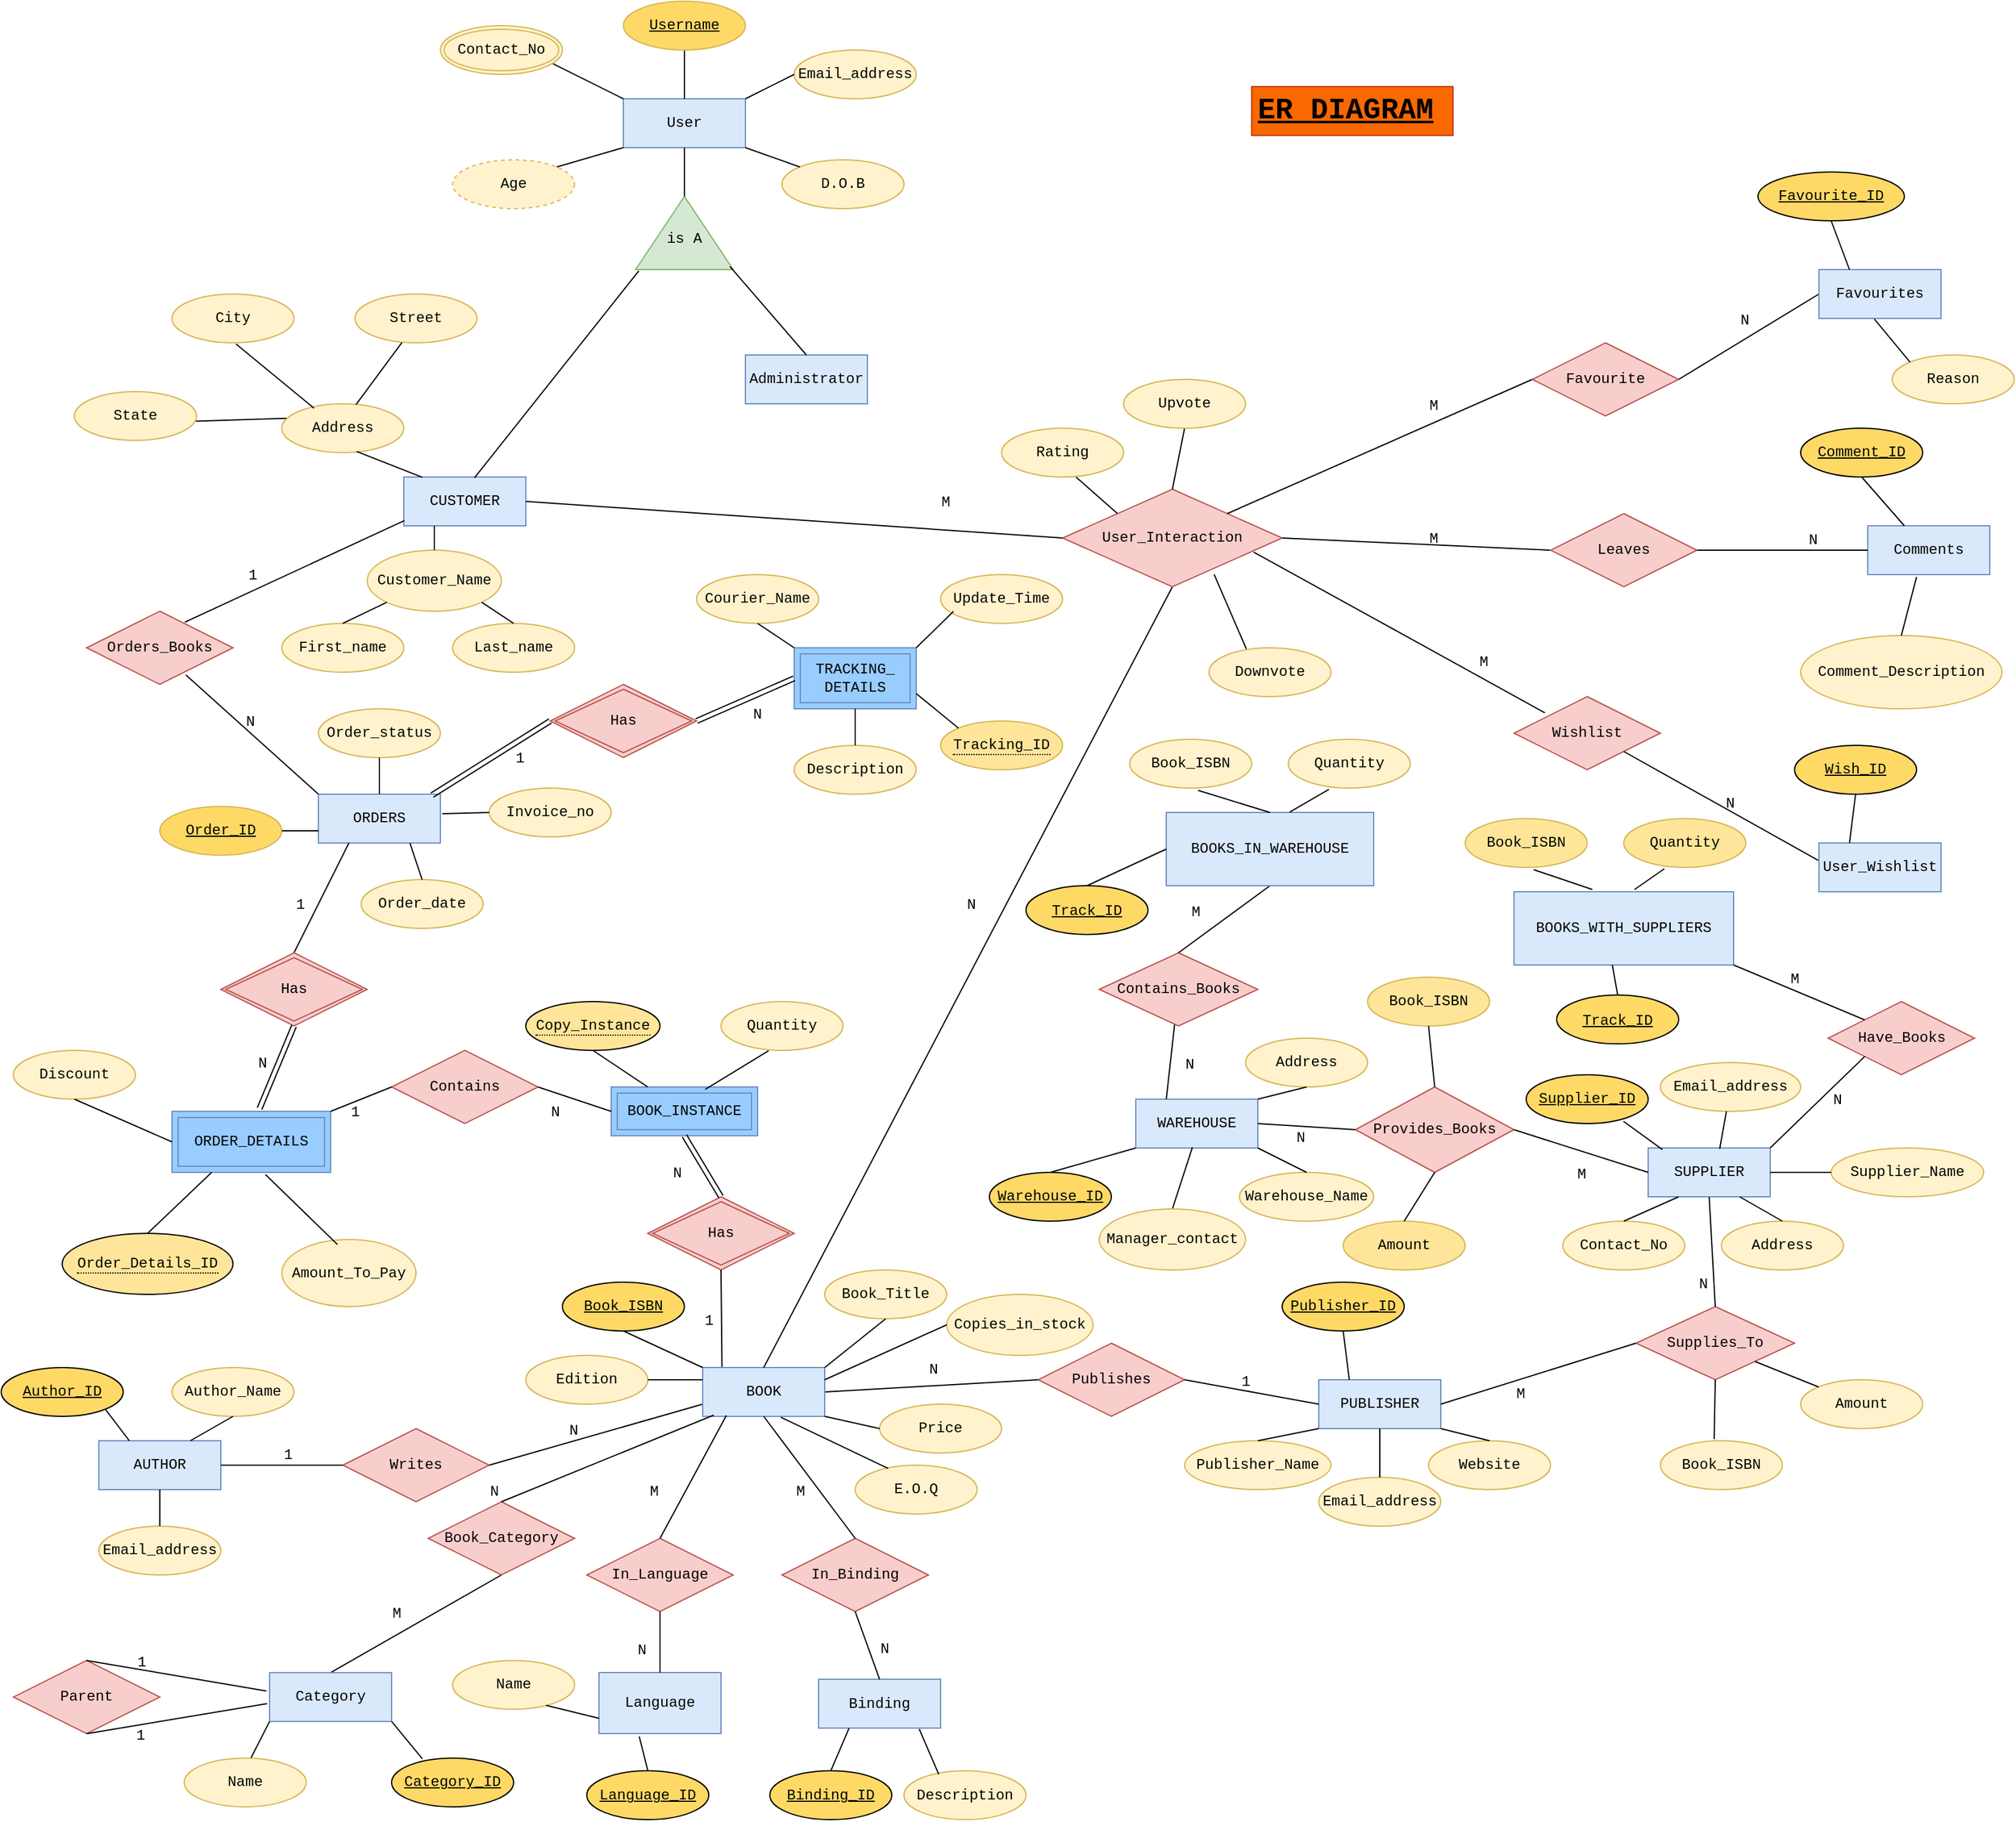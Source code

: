 <mxfile version="21.3.0" type="device">
  <diagram name="Page-1" id="577dzrq01GHuV14vuhuw">
    <mxGraphModel dx="2477" dy="2637" grid="1" gridSize="10" guides="1" tooltips="1" connect="1" arrows="1" fold="1" page="1" pageScale="1" pageWidth="850" pageHeight="1100" math="0" shadow="0">
      <root>
        <mxCell id="0" />
        <mxCell id="1" parent="0" />
        <mxCell id="EWLhzB0Xh-R49ub4O3O7-41" value="" style="group;fontFamily=Courier New;" parent="1" vertex="1" connectable="0">
          <mxGeometry x="210" y="60" width="390" height="180" as="geometry" />
        </mxCell>
        <mxCell id="EWLhzB0Xh-R49ub4O3O7-3" value="CUSTOMER" style="whiteSpace=wrap;html=1;align=center;movable=1;resizable=1;rotatable=1;deletable=1;editable=1;locked=0;connectable=1;fontFamily=Courier New;fillColor=#dae8fc;strokeColor=#6c8ebf;" parent="EWLhzB0Xh-R49ub4O3O7-41" vertex="1">
          <mxGeometry x="140" y="60" width="100" height="40" as="geometry" />
        </mxCell>
        <mxCell id="EWLhzB0Xh-R49ub4O3O7-25" value="Customer_Name" style="ellipse;whiteSpace=wrap;html=1;align=center;movable=1;resizable=1;rotatable=1;deletable=1;editable=1;locked=0;connectable=1;fontFamily=Courier New;fillColor=#fff2cc;strokeColor=#d6b656;" parent="EWLhzB0Xh-R49ub4O3O7-41" vertex="1">
          <mxGeometry x="110" y="120" width="110" height="50" as="geometry" />
        </mxCell>
        <mxCell id="EWLhzB0Xh-R49ub4O3O7-26" value="Address" style="ellipse;whiteSpace=wrap;html=1;align=center;movable=1;resizable=1;rotatable=1;deletable=1;editable=1;locked=0;connectable=1;fontFamily=Courier New;fillColor=#fff2cc;strokeColor=#d6b656;" parent="EWLhzB0Xh-R49ub4O3O7-41" vertex="1">
          <mxGeometry x="40" width="100" height="40" as="geometry" />
        </mxCell>
        <mxCell id="EWLhzB0Xh-R49ub4O3O7-34" value="" style="endArrow=none;html=1;rounded=0;exitX=0.5;exitY=0;exitDx=0;exitDy=0;entryX=0.25;entryY=1;entryDx=0;entryDy=0;movable=1;resizable=1;rotatable=1;deletable=1;editable=1;locked=0;connectable=1;fontFamily=Courier New;" parent="EWLhzB0Xh-R49ub4O3O7-41" source="EWLhzB0Xh-R49ub4O3O7-25" target="EWLhzB0Xh-R49ub4O3O7-3" edge="1">
          <mxGeometry relative="1" as="geometry">
            <mxPoint x="150" y="190" as="sourcePoint" />
            <mxPoint x="310" y="190" as="targetPoint" />
          </mxGeometry>
        </mxCell>
        <mxCell id="EWLhzB0Xh-R49ub4O3O7-35" value="" style="endArrow=none;html=1;rounded=0;exitX=0.613;exitY=0.976;exitDx=0;exitDy=0;entryX=0.153;entryY=0.007;entryDx=0;entryDy=0;movable=1;resizable=1;rotatable=1;deletable=1;editable=1;locked=0;connectable=1;fontFamily=Courier New;entryPerimeter=0;exitPerimeter=0;" parent="EWLhzB0Xh-R49ub4O3O7-41" source="EWLhzB0Xh-R49ub4O3O7-26" target="EWLhzB0Xh-R49ub4O3O7-3" edge="1">
          <mxGeometry relative="1" as="geometry">
            <mxPoint x="150" y="190" as="sourcePoint" />
            <mxPoint x="310" y="190" as="targetPoint" />
          </mxGeometry>
        </mxCell>
        <mxCell id="EWLhzB0Xh-R49ub4O3O7-72" value="" style="group;fontFamily=Courier New;" parent="1" vertex="1" connectable="0">
          <mxGeometry x="1250" y="600" width="370" height="170" as="geometry" />
        </mxCell>
        <mxCell id="EWLhzB0Xh-R49ub4O3O7-6" value="SUPPLIER" style="whiteSpace=wrap;html=1;align=center;fontFamily=Courier New;fillColor=#dae8fc;strokeColor=#6c8ebf;" parent="EWLhzB0Xh-R49ub4O3O7-72" vertex="1">
          <mxGeometry x="120" y="70" width="100" height="40" as="geometry" />
        </mxCell>
        <mxCell id="EWLhzB0Xh-R49ub4O3O7-60" value="Email_address" style="ellipse;whiteSpace=wrap;html=1;align=center;fontFamily=Courier New;fillColor=#fff2cc;strokeColor=#d6b656;" parent="EWLhzB0Xh-R49ub4O3O7-72" vertex="1">
          <mxGeometry x="130" width="115" height="40" as="geometry" />
        </mxCell>
        <mxCell id="EWLhzB0Xh-R49ub4O3O7-61" value="Supplier_Name" style="ellipse;whiteSpace=wrap;html=1;align=center;fontFamily=Courier New;fillColor=#fff2cc;strokeColor=#d6b656;" parent="EWLhzB0Xh-R49ub4O3O7-72" vertex="1">
          <mxGeometry x="270" y="70" width="125" height="40" as="geometry" />
        </mxCell>
        <mxCell id="EWLhzB0Xh-R49ub4O3O7-63" value="Supplier_ID" style="ellipse;whiteSpace=wrap;html=1;align=center;fontStyle=4;fontFamily=Courier New;fillColor=#FFD966;" parent="EWLhzB0Xh-R49ub4O3O7-72" vertex="1">
          <mxGeometry x="20" y="10" width="100" height="40" as="geometry" />
        </mxCell>
        <mxCell id="EWLhzB0Xh-R49ub4O3O7-64" value="Contact_No" style="ellipse;whiteSpace=wrap;html=1;align=center;fontFamily=Courier New;fillColor=#fff2cc;strokeColor=#d6b656;" parent="EWLhzB0Xh-R49ub4O3O7-72" vertex="1">
          <mxGeometry x="50" y="130" width="100" height="40" as="geometry" />
        </mxCell>
        <mxCell id="EWLhzB0Xh-R49ub4O3O7-65" value="Address" style="ellipse;whiteSpace=wrap;html=1;align=center;fontFamily=Courier New;fillColor=#fff2cc;strokeColor=#d6b656;" parent="EWLhzB0Xh-R49ub4O3O7-72" vertex="1">
          <mxGeometry x="180" y="130" width="100" height="40" as="geometry" />
        </mxCell>
        <mxCell id="EWLhzB0Xh-R49ub4O3O7-66" value="" style="endArrow=none;html=1;rounded=0;entryX=0.797;entryY=0.953;entryDx=0;entryDy=0;entryPerimeter=0;exitX=0.117;exitY=0.033;exitDx=0;exitDy=0;exitPerimeter=0;fontFamily=Courier New;" parent="EWLhzB0Xh-R49ub4O3O7-72" source="EWLhzB0Xh-R49ub4O3O7-6" target="EWLhzB0Xh-R49ub4O3O7-63" edge="1">
          <mxGeometry relative="1" as="geometry">
            <mxPoint x="140" y="110" as="sourcePoint" />
            <mxPoint x="300" y="110" as="targetPoint" />
          </mxGeometry>
        </mxCell>
        <mxCell id="EWLhzB0Xh-R49ub4O3O7-67" value="" style="endArrow=none;html=1;rounded=0;exitX=0.586;exitY=0.019;exitDx=0;exitDy=0;exitPerimeter=0;fontFamily=Courier New;" parent="EWLhzB0Xh-R49ub4O3O7-72" source="EWLhzB0Xh-R49ub4O3O7-6" target="EWLhzB0Xh-R49ub4O3O7-60" edge="1">
          <mxGeometry relative="1" as="geometry">
            <mxPoint x="140" y="110" as="sourcePoint" />
            <mxPoint x="170" y="50" as="targetPoint" />
          </mxGeometry>
        </mxCell>
        <mxCell id="EWLhzB0Xh-R49ub4O3O7-68" value="" style="endArrow=none;html=1;rounded=0;exitX=1;exitY=0.5;exitDx=0;exitDy=0;entryX=0;entryY=0.5;entryDx=0;entryDy=0;fontFamily=Courier New;" parent="EWLhzB0Xh-R49ub4O3O7-72" source="EWLhzB0Xh-R49ub4O3O7-6" target="EWLhzB0Xh-R49ub4O3O7-61" edge="1">
          <mxGeometry relative="1" as="geometry">
            <mxPoint x="140" y="110" as="sourcePoint" />
            <mxPoint x="300" y="110" as="targetPoint" />
          </mxGeometry>
        </mxCell>
        <mxCell id="EWLhzB0Xh-R49ub4O3O7-70" value="" style="endArrow=none;html=1;rounded=0;exitX=0.5;exitY=0;exitDx=0;exitDy=0;entryX=0.25;entryY=1;entryDx=0;entryDy=0;fontFamily=Courier New;" parent="EWLhzB0Xh-R49ub4O3O7-72" source="EWLhzB0Xh-R49ub4O3O7-64" target="EWLhzB0Xh-R49ub4O3O7-6" edge="1">
          <mxGeometry relative="1" as="geometry">
            <mxPoint x="140" y="110" as="sourcePoint" />
            <mxPoint x="300" y="110" as="targetPoint" />
          </mxGeometry>
        </mxCell>
        <mxCell id="EWLhzB0Xh-R49ub4O3O7-71" value="" style="endArrow=none;html=1;rounded=0;entryX=0.5;entryY=0;entryDx=0;entryDy=0;exitX=0.75;exitY=1;exitDx=0;exitDy=0;fontFamily=Courier New;" parent="EWLhzB0Xh-R49ub4O3O7-72" source="EWLhzB0Xh-R49ub4O3O7-6" target="EWLhzB0Xh-R49ub4O3O7-65" edge="1">
          <mxGeometry relative="1" as="geometry">
            <mxPoint x="140" y="110" as="sourcePoint" />
            <mxPoint x="300" y="110" as="targetPoint" />
          </mxGeometry>
        </mxCell>
        <mxCell id="EWLhzB0Xh-R49ub4O3O7-85" value="" style="group;fontFamily=Courier New;" parent="1" vertex="1" connectable="0">
          <mxGeometry x="520" y="560" width="190" height="100" as="geometry" />
        </mxCell>
        <mxCell id="EWLhzB0Xh-R49ub4O3O7-9" value="BOOK_INSTANCE" style="shape=ext;margin=3;double=1;whiteSpace=wrap;html=1;align=center;fontFamily=Courier New;fillColor=#99CCFF;strokeColor=#6c8ebf;" parent="EWLhzB0Xh-R49ub4O3O7-85" vertex="1">
          <mxGeometry y="60" width="120" height="40" as="geometry" />
        </mxCell>
        <mxCell id="EWLhzB0Xh-R49ub4O3O7-102" value="Quantity" style="ellipse;whiteSpace=wrap;html=1;align=center;fontFamily=Courier New;fillColor=#fff2cc;strokeColor=#d6b656;" parent="EWLhzB0Xh-R49ub4O3O7-85" vertex="1">
          <mxGeometry x="90" y="-10" width="100" height="40" as="geometry" />
        </mxCell>
        <mxCell id="EWLhzB0Xh-R49ub4O3O7-184" value="" style="endArrow=none;html=1;rounded=0;entryX=0.39;entryY=1.008;entryDx=0;entryDy=0;exitX=0.642;exitY=0.05;exitDx=0;exitDy=0;entryPerimeter=0;exitPerimeter=0;fontFamily=Courier New;" parent="EWLhzB0Xh-R49ub4O3O7-85" source="EWLhzB0Xh-R49ub4O3O7-9" target="EWLhzB0Xh-R49ub4O3O7-102" edge="1">
          <mxGeometry relative="1" as="geometry">
            <mxPoint x="-30" y="110" as="sourcePoint" />
            <mxPoint x="130" y="110" as="targetPoint" />
          </mxGeometry>
        </mxCell>
        <mxCell id="EWLhzB0Xh-R49ub4O3O7-97" value="" style="group;fontFamily=Courier New;" parent="1" vertex="1" connectable="0">
          <mxGeometry x="1010" y="800" width="280" height="180" as="geometry" />
        </mxCell>
        <mxCell id="EWLhzB0Xh-R49ub4O3O7-10" value="PUBLISHER" style="whiteSpace=wrap;html=1;align=center;fontFamily=Courier New;fillColor=#dae8fc;strokeColor=#6c8ebf;" parent="EWLhzB0Xh-R49ub4O3O7-97" vertex="1">
          <mxGeometry x="90" y="60" width="100" height="40" as="geometry" />
        </mxCell>
        <mxCell id="EWLhzB0Xh-R49ub4O3O7-87" value="Publisher_ID" style="ellipse;whiteSpace=wrap;html=1;align=center;fontStyle=4;fontFamily=Courier New;fillColor=#FFD966;" parent="EWLhzB0Xh-R49ub4O3O7-97" vertex="1">
          <mxGeometry x="60" y="-20" width="100" height="40" as="geometry" />
        </mxCell>
        <mxCell id="EWLhzB0Xh-R49ub4O3O7-89" value="Publisher_Name" style="ellipse;whiteSpace=wrap;html=1;align=center;fontFamily=Courier New;fillColor=#fff2cc;strokeColor=#d6b656;" parent="EWLhzB0Xh-R49ub4O3O7-97" vertex="1">
          <mxGeometry x="-20" y="110" width="120" height="40" as="geometry" />
        </mxCell>
        <mxCell id="EWLhzB0Xh-R49ub4O3O7-90" value="Email_address" style="ellipse;whiteSpace=wrap;html=1;align=center;fontFamily=Courier New;fillColor=#fff2cc;strokeColor=#d6b656;" parent="EWLhzB0Xh-R49ub4O3O7-97" vertex="1">
          <mxGeometry x="90" y="140" width="100" height="40" as="geometry" />
        </mxCell>
        <mxCell id="EWLhzB0Xh-R49ub4O3O7-91" value="Website" style="ellipse;whiteSpace=wrap;html=1;align=center;fontFamily=Courier New;fillColor=#fff2cc;strokeColor=#d6b656;" parent="EWLhzB0Xh-R49ub4O3O7-97" vertex="1">
          <mxGeometry x="180" y="110" width="100" height="40" as="geometry" />
        </mxCell>
        <mxCell id="EWLhzB0Xh-R49ub4O3O7-92" value="" style="endArrow=none;html=1;rounded=0;exitX=0.5;exitY=1;exitDx=0;exitDy=0;entryX=0.25;entryY=0;entryDx=0;entryDy=0;fontFamily=Courier New;" parent="EWLhzB0Xh-R49ub4O3O7-97" source="EWLhzB0Xh-R49ub4O3O7-87" target="EWLhzB0Xh-R49ub4O3O7-10" edge="1">
          <mxGeometry relative="1" as="geometry">
            <mxPoint x="90" y="80" as="sourcePoint" />
            <mxPoint x="250" y="80" as="targetPoint" />
          </mxGeometry>
        </mxCell>
        <mxCell id="EWLhzB0Xh-R49ub4O3O7-94" value="" style="endArrow=none;html=1;rounded=0;exitX=0.5;exitY=0;exitDx=0;exitDy=0;entryX=0;entryY=1;entryDx=0;entryDy=0;fontFamily=Courier New;" parent="EWLhzB0Xh-R49ub4O3O7-97" source="EWLhzB0Xh-R49ub4O3O7-89" target="EWLhzB0Xh-R49ub4O3O7-10" edge="1">
          <mxGeometry relative="1" as="geometry">
            <mxPoint x="90" y="80" as="sourcePoint" />
            <mxPoint x="250" y="80" as="targetPoint" />
          </mxGeometry>
        </mxCell>
        <mxCell id="EWLhzB0Xh-R49ub4O3O7-95" value="" style="endArrow=none;html=1;rounded=0;entryX=0.5;entryY=0;entryDx=0;entryDy=0;exitX=1;exitY=1;exitDx=0;exitDy=0;fontFamily=Courier New;" parent="EWLhzB0Xh-R49ub4O3O7-97" source="EWLhzB0Xh-R49ub4O3O7-10" target="EWLhzB0Xh-R49ub4O3O7-91" edge="1">
          <mxGeometry relative="1" as="geometry">
            <mxPoint x="90" y="80" as="sourcePoint" />
            <mxPoint x="250" y="80" as="targetPoint" />
          </mxGeometry>
        </mxCell>
        <mxCell id="EWLhzB0Xh-R49ub4O3O7-96" value="" style="endArrow=none;html=1;rounded=0;exitX=0.5;exitY=0;exitDx=0;exitDy=0;entryX=0.5;entryY=1;entryDx=0;entryDy=0;fontFamily=Courier New;" parent="EWLhzB0Xh-R49ub4O3O7-97" source="EWLhzB0Xh-R49ub4O3O7-90" target="EWLhzB0Xh-R49ub4O3O7-10" edge="1">
          <mxGeometry relative="1" as="geometry">
            <mxPoint x="90" y="80" as="sourcePoint" />
            <mxPoint x="250" y="80" as="targetPoint" />
          </mxGeometry>
        </mxCell>
        <mxCell id="EWLhzB0Xh-R49ub4O3O7-113" value="" style="group;fontFamily=Courier New;" parent="1" vertex="1" connectable="0">
          <mxGeometry x="20" y="850" width="240" height="170" as="geometry" />
        </mxCell>
        <mxCell id="EWLhzB0Xh-R49ub4O3O7-11" value="AUTHOR" style="whiteSpace=wrap;html=1;align=center;fontFamily=Courier New;fillColor=#dae8fc;strokeColor=#6c8ebf;" parent="EWLhzB0Xh-R49ub4O3O7-113" vertex="1">
          <mxGeometry x="80" y="60" width="100" height="40" as="geometry" />
        </mxCell>
        <mxCell id="EWLhzB0Xh-R49ub4O3O7-107" value="Author_ID" style="ellipse;whiteSpace=wrap;html=1;align=center;fontStyle=4;fontFamily=Courier New;fillColor=#FFD966;" parent="EWLhzB0Xh-R49ub4O3O7-113" vertex="1">
          <mxGeometry width="100" height="40" as="geometry" />
        </mxCell>
        <mxCell id="EWLhzB0Xh-R49ub4O3O7-108" value="" style="endArrow=none;html=1;rounded=0;exitX=1;exitY=1;exitDx=0;exitDy=0;entryX=0.25;entryY=0;entryDx=0;entryDy=0;fontFamily=Courier New;" parent="EWLhzB0Xh-R49ub4O3O7-113" source="EWLhzB0Xh-R49ub4O3O7-107" target="EWLhzB0Xh-R49ub4O3O7-11" edge="1">
          <mxGeometry relative="1" as="geometry">
            <mxPoint x="90" y="70" as="sourcePoint" />
            <mxPoint x="250" y="70" as="targetPoint" />
          </mxGeometry>
        </mxCell>
        <mxCell id="EWLhzB0Xh-R49ub4O3O7-109" value="Author_Name" style="ellipse;whiteSpace=wrap;html=1;align=center;fontFamily=Courier New;fillColor=#fff2cc;strokeColor=#d6b656;" parent="EWLhzB0Xh-R49ub4O3O7-113" vertex="1">
          <mxGeometry x="140" width="100" height="40" as="geometry" />
        </mxCell>
        <mxCell id="EWLhzB0Xh-R49ub4O3O7-110" value="" style="endArrow=none;html=1;rounded=0;exitX=0.75;exitY=0;exitDx=0;exitDy=0;entryX=0.5;entryY=1;entryDx=0;entryDy=0;fontFamily=Courier New;" parent="EWLhzB0Xh-R49ub4O3O7-113" source="EWLhzB0Xh-R49ub4O3O7-11" target="EWLhzB0Xh-R49ub4O3O7-109" edge="1">
          <mxGeometry relative="1" as="geometry">
            <mxPoint x="90" y="70" as="sourcePoint" />
            <mxPoint x="250" y="70" as="targetPoint" />
          </mxGeometry>
        </mxCell>
        <mxCell id="EWLhzB0Xh-R49ub4O3O7-111" value="Email_address" style="ellipse;whiteSpace=wrap;html=1;align=center;fontFamily=Courier New;fillColor=#fff2cc;strokeColor=#d6b656;" parent="EWLhzB0Xh-R49ub4O3O7-113" vertex="1">
          <mxGeometry x="80" y="130" width="100" height="40" as="geometry" />
        </mxCell>
        <mxCell id="EWLhzB0Xh-R49ub4O3O7-112" value="" style="endArrow=none;html=1;rounded=0;exitX=0.5;exitY=0;exitDx=0;exitDy=0;entryX=0.5;entryY=1;entryDx=0;entryDy=0;fontFamily=Courier New;" parent="EWLhzB0Xh-R49ub4O3O7-113" source="EWLhzB0Xh-R49ub4O3O7-111" target="EWLhzB0Xh-R49ub4O3O7-11" edge="1">
          <mxGeometry relative="1" as="geometry">
            <mxPoint x="90" y="70" as="sourcePoint" />
            <mxPoint x="250" y="70" as="targetPoint" />
          </mxGeometry>
        </mxCell>
        <mxCell id="EWLhzB0Xh-R49ub4O3O7-148" value="" style="group;fontFamily=Courier New;" parent="1" vertex="1" connectable="0">
          <mxGeometry x="590" y="200" width="300" height="180" as="geometry" />
        </mxCell>
        <mxCell id="EWLhzB0Xh-R49ub4O3O7-141" value="TRACKING_&lt;br style=&quot;border-color: var(--border-color);&quot;&gt;DETAILS" style="shape=ext;margin=3;double=1;whiteSpace=wrap;html=1;align=center;fontFamily=Courier New;fillColor=#99CCFF;strokeColor=#6c8ebf;" parent="EWLhzB0Xh-R49ub4O3O7-148" vertex="1">
          <mxGeometry x="80" y="60" width="100" height="50" as="geometry" />
        </mxCell>
        <mxCell id="EWLhzB0Xh-R49ub4O3O7-142" value="Courier_Name" style="ellipse;whiteSpace=wrap;html=1;align=center;fontFamily=Courier New;fillColor=#fff2cc;strokeColor=#d6b656;" parent="EWLhzB0Xh-R49ub4O3O7-148" vertex="1">
          <mxGeometry width="100" height="40" as="geometry" />
        </mxCell>
        <mxCell id="EWLhzB0Xh-R49ub4O3O7-145" value="" style="endArrow=none;html=1;rounded=0;exitX=0.5;exitY=1;exitDx=0;exitDy=0;entryX=0;entryY=0;entryDx=0;entryDy=0;fontFamily=Courier New;" parent="EWLhzB0Xh-R49ub4O3O7-148" source="EWLhzB0Xh-R49ub4O3O7-142" target="EWLhzB0Xh-R49ub4O3O7-141" edge="1">
          <mxGeometry relative="1" as="geometry">
            <mxPoint x="50" y="70" as="sourcePoint" />
            <mxPoint x="210" y="70" as="targetPoint" />
          </mxGeometry>
        </mxCell>
        <mxCell id="EWLhzB0Xh-R49ub4O3O7-239" value="&lt;span style=&quot;border-bottom: 1px dotted&quot;&gt;Tracking_ID&lt;/span&gt;" style="ellipse;whiteSpace=wrap;html=1;align=center;fontFamily=Courier New;fillColor=#FFE599;strokeColor=#d6b656;" parent="EWLhzB0Xh-R49ub4O3O7-148" vertex="1">
          <mxGeometry x="200" y="120" width="100" height="40" as="geometry" />
        </mxCell>
        <mxCell id="EWLhzB0Xh-R49ub4O3O7-240" value="" style="endArrow=none;html=1;rounded=0;entryX=0;entryY=0;entryDx=0;entryDy=0;exitX=1;exitY=0.75;exitDx=0;exitDy=0;fontFamily=Courier New;" parent="EWLhzB0Xh-R49ub4O3O7-148" source="EWLhzB0Xh-R49ub4O3O7-141" target="EWLhzB0Xh-R49ub4O3O7-239" edge="1">
          <mxGeometry relative="1" as="geometry">
            <mxPoint x="-170" y="210" as="sourcePoint" />
            <mxPoint x="-10" y="210" as="targetPoint" />
          </mxGeometry>
        </mxCell>
        <mxCell id="TUBy7_PKRpJQWW35FWpC-7" value="N" style="text;html=1;strokeColor=none;fillColor=none;align=center;verticalAlign=middle;whiteSpace=wrap;rounded=0;fontFamily=Courier New;" parent="EWLhzB0Xh-R49ub4O3O7-148" vertex="1">
          <mxGeometry x="20" y="100" width="60" height="30" as="geometry" />
        </mxCell>
        <mxCell id="TUBy7_PKRpJQWW35FWpC-8" value="Update_Time" style="ellipse;whiteSpace=wrap;html=1;align=center;fontFamily=Courier New;fillColor=#fff2cc;strokeColor=#d6b656;" parent="EWLhzB0Xh-R49ub4O3O7-148" vertex="1">
          <mxGeometry x="200" width="100" height="40" as="geometry" />
        </mxCell>
        <mxCell id="TUBy7_PKRpJQWW35FWpC-11" value="" style="endArrow=none;html=1;rounded=0;exitX=1;exitY=0;exitDx=0;exitDy=0;entryX=0.106;entryY=0.754;entryDx=0;entryDy=0;entryPerimeter=0;fontFamily=Courier New;" parent="EWLhzB0Xh-R49ub4O3O7-148" source="EWLhzB0Xh-R49ub4O3O7-141" target="TUBy7_PKRpJQWW35FWpC-8" edge="1">
          <mxGeometry relative="1" as="geometry">
            <mxPoint x="-20" y="180" as="sourcePoint" />
            <mxPoint x="140" y="180" as="targetPoint" />
          </mxGeometry>
        </mxCell>
        <mxCell id="TUBy7_PKRpJQWW35FWpC-12" value="Description" style="ellipse;whiteSpace=wrap;html=1;align=center;fontFamily=Courier New;fillColor=#fff2cc;strokeColor=#d6b656;" parent="EWLhzB0Xh-R49ub4O3O7-148" vertex="1">
          <mxGeometry x="80" y="140" width="100" height="40" as="geometry" />
        </mxCell>
        <mxCell id="TUBy7_PKRpJQWW35FWpC-13" value="" style="endArrow=none;html=1;rounded=0;exitX=0.5;exitY=1;exitDx=0;exitDy=0;entryX=0.5;entryY=0;entryDx=0;entryDy=0;fontFamily=Courier New;" parent="EWLhzB0Xh-R49ub4O3O7-148" source="EWLhzB0Xh-R49ub4O3O7-141" target="TUBy7_PKRpJQWW35FWpC-12" edge="1">
          <mxGeometry relative="1" as="geometry">
            <mxPoint x="-20" y="180" as="sourcePoint" />
            <mxPoint x="140" y="180" as="targetPoint" />
          </mxGeometry>
        </mxCell>
        <mxCell id="EWLhzB0Xh-R49ub4O3O7-129" value="" style="group;fontFamily=Courier New;" parent="1" vertex="1" connectable="0">
          <mxGeometry x="140" y="310" width="450" height="170" as="geometry" />
        </mxCell>
        <mxCell id="EWLhzB0Xh-R49ub4O3O7-13" value="ORDERS" style="whiteSpace=wrap;html=1;align=center;fontFamily=Courier New;fillColor=#dae8fc;strokeColor=#6c8ebf;" parent="EWLhzB0Xh-R49ub4O3O7-129" vertex="1">
          <mxGeometry x="140" y="70" width="100" height="40" as="geometry" />
        </mxCell>
        <mxCell id="EWLhzB0Xh-R49ub4O3O7-115" value="Order_ID" style="ellipse;whiteSpace=wrap;html=1;align=center;fontStyle=4;fontFamily=Courier New;fillColor=#FFD966;strokeColor=#d6b656;" parent="EWLhzB0Xh-R49ub4O3O7-129" vertex="1">
          <mxGeometry x="10" y="80" width="100" height="40" as="geometry" />
        </mxCell>
        <mxCell id="EWLhzB0Xh-R49ub4O3O7-116" value="Order_status" style="ellipse;whiteSpace=wrap;html=1;align=center;fontFamily=Courier New;fillColor=#fff2cc;strokeColor=#d6b656;" parent="EWLhzB0Xh-R49ub4O3O7-129" vertex="1">
          <mxGeometry x="140" width="100" height="40" as="geometry" />
        </mxCell>
        <mxCell id="EWLhzB0Xh-R49ub4O3O7-120" value="Order_date" style="ellipse;whiteSpace=wrap;html=1;align=center;fontFamily=Courier New;fillColor=#fff2cc;strokeColor=#d6b656;" parent="EWLhzB0Xh-R49ub4O3O7-129" vertex="1">
          <mxGeometry x="175" y="140" width="100" height="40" as="geometry" />
        </mxCell>
        <mxCell id="EWLhzB0Xh-R49ub4O3O7-121" value="Invoice_no" style="ellipse;whiteSpace=wrap;html=1;align=center;fontFamily=Courier New;fillColor=#fff2cc;strokeColor=#d6b656;" parent="EWLhzB0Xh-R49ub4O3O7-129" vertex="1">
          <mxGeometry x="280" y="65" width="100" height="40" as="geometry" />
        </mxCell>
        <mxCell id="EWLhzB0Xh-R49ub4O3O7-124" value="" style="endArrow=none;html=1;rounded=0;exitX=0.5;exitY=0;exitDx=0;exitDy=0;entryX=0.5;entryY=1;entryDx=0;entryDy=0;fontFamily=Courier New;" parent="EWLhzB0Xh-R49ub4O3O7-129" source="EWLhzB0Xh-R49ub4O3O7-13" target="EWLhzB0Xh-R49ub4O3O7-116" edge="1">
          <mxGeometry relative="1" as="geometry">
            <mxPoint x="140" y="100" as="sourcePoint" />
            <mxPoint x="300" y="100" as="targetPoint" />
          </mxGeometry>
        </mxCell>
        <mxCell id="EWLhzB0Xh-R49ub4O3O7-126" value="" style="endArrow=none;html=1;rounded=0;exitX=1.016;exitY=0.4;exitDx=0;exitDy=0;exitPerimeter=0;entryX=0;entryY=0.5;entryDx=0;entryDy=0;fontFamily=Courier New;" parent="EWLhzB0Xh-R49ub4O3O7-129" source="EWLhzB0Xh-R49ub4O3O7-13" target="EWLhzB0Xh-R49ub4O3O7-121" edge="1">
          <mxGeometry relative="1" as="geometry">
            <mxPoint x="140" y="100" as="sourcePoint" />
            <mxPoint x="300" y="100" as="targetPoint" />
          </mxGeometry>
        </mxCell>
        <mxCell id="EWLhzB0Xh-R49ub4O3O7-128" value="" style="endArrow=none;html=1;rounded=0;exitX=0.75;exitY=1;exitDx=0;exitDy=0;entryX=0.5;entryY=0;entryDx=0;entryDy=0;fontFamily=Courier New;" parent="EWLhzB0Xh-R49ub4O3O7-129" source="EWLhzB0Xh-R49ub4O3O7-13" target="EWLhzB0Xh-R49ub4O3O7-120" edge="1">
          <mxGeometry relative="1" as="geometry">
            <mxPoint x="140" y="100" as="sourcePoint" />
            <mxPoint x="300" y="100" as="targetPoint" />
          </mxGeometry>
        </mxCell>
        <mxCell id="EWLhzB0Xh-R49ub4O3O7-176" value="" style="endArrow=none;html=1;rounded=0;exitX=1;exitY=0.5;exitDx=0;exitDy=0;fontFamily=Courier New;" parent="EWLhzB0Xh-R49ub4O3O7-129" source="EWLhzB0Xh-R49ub4O3O7-115" edge="1">
          <mxGeometry relative="1" as="geometry">
            <mxPoint y="100" as="sourcePoint" />
            <mxPoint x="140" y="100" as="targetPoint" />
          </mxGeometry>
        </mxCell>
        <mxCell id="EWLhzB0Xh-R49ub4O3O7-179" value="Has" style="shape=rhombus;double=1;perimeter=rhombusPerimeter;whiteSpace=wrap;html=1;align=center;fontFamily=Courier New;fillColor=#f8cecc;strokeColor=#b85450;" parent="EWLhzB0Xh-R49ub4O3O7-129" vertex="1">
          <mxGeometry x="330" y="-20" width="120" height="60" as="geometry" />
        </mxCell>
        <mxCell id="EWLhzB0Xh-R49ub4O3O7-237" value="" style="shape=link;html=1;rounded=0;exitX=0.932;exitY=0.019;exitDx=0;exitDy=0;exitPerimeter=0;entryX=0;entryY=0.5;entryDx=0;entryDy=0;fontFamily=Courier New;" parent="EWLhzB0Xh-R49ub4O3O7-129" source="EWLhzB0Xh-R49ub4O3O7-13" target="EWLhzB0Xh-R49ub4O3O7-179" edge="1">
          <mxGeometry relative="1" as="geometry">
            <mxPoint x="210" y="30" as="sourcePoint" />
            <mxPoint x="370" y="30" as="targetPoint" />
          </mxGeometry>
        </mxCell>
        <mxCell id="EWLhzB0Xh-R49ub4O3O7-238" value="1" style="resizable=0;html=1;whiteSpace=wrap;align=right;verticalAlign=bottom;fontFamily=Courier New;" parent="EWLhzB0Xh-R49ub4O3O7-237" connectable="0" vertex="1">
          <mxGeometry x="1" relative="1" as="geometry">
            <mxPoint x="-20" y="40" as="offset" />
          </mxGeometry>
        </mxCell>
        <mxCell id="EWLhzB0Xh-R49ub4O3O7-152" value="Orders_Books" style="shape=rhombus;perimeter=rhombusPerimeter;whiteSpace=wrap;html=1;align=center;fontFamily=Courier New;fillColor=#f8cecc;strokeColor=#b85450;" parent="1" vertex="1">
          <mxGeometry x="90" y="230" width="120" height="60" as="geometry" />
        </mxCell>
        <mxCell id="EWLhzB0Xh-R49ub4O3O7-155" value="" style="endArrow=none;html=1;rounded=0;exitX=0.678;exitY=0.871;exitDx=0;exitDy=0;fontFamily=Courier New;exitPerimeter=0;" parent="1" source="EWLhzB0Xh-R49ub4O3O7-152" edge="1">
          <mxGeometry relative="1" as="geometry">
            <mxPoint x="-60" y="520" as="sourcePoint" />
            <mxPoint x="280" y="380" as="targetPoint" />
          </mxGeometry>
        </mxCell>
        <mxCell id="EWLhzB0Xh-R49ub4O3O7-156" value="N" style="resizable=0;html=1;whiteSpace=wrap;align=right;verticalAlign=bottom;fontFamily=Courier New;" parent="EWLhzB0Xh-R49ub4O3O7-155" connectable="0" vertex="1">
          <mxGeometry x="1" relative="1" as="geometry">
            <mxPoint x="-50" y="-50" as="offset" />
          </mxGeometry>
        </mxCell>
        <mxCell id="EWLhzB0Xh-R49ub4O3O7-180" value="" style="shape=link;html=1;rounded=0;exitX=1;exitY=0.5;exitDx=0;exitDy=0;entryX=0;entryY=0.5;entryDx=0;entryDy=0;fontFamily=Courier New;" parent="1" source="EWLhzB0Xh-R49ub4O3O7-179" target="EWLhzB0Xh-R49ub4O3O7-141" edge="1">
          <mxGeometry relative="1" as="geometry">
            <mxPoint x="460" y="360" as="sourcePoint" />
            <mxPoint x="620" y="360" as="targetPoint" />
          </mxGeometry>
        </mxCell>
        <mxCell id="EWLhzB0Xh-R49ub4O3O7-192" value="Has" style="shape=rhombus;double=1;perimeter=rhombusPerimeter;whiteSpace=wrap;html=1;align=center;fontFamily=Courier New;fillColor=#f8cecc;strokeColor=#b85450;" parent="1" vertex="1">
          <mxGeometry x="550" y="710" width="120" height="60" as="geometry" />
        </mxCell>
        <mxCell id="EWLhzB0Xh-R49ub4O3O7-193" value="" style="shape=link;html=1;rounded=0;exitX=0.5;exitY=0;exitDx=0;exitDy=0;entryX=0.5;entryY=1;entryDx=0;entryDy=0;fontFamily=Courier New;" parent="1" source="EWLhzB0Xh-R49ub4O3O7-192" target="EWLhzB0Xh-R49ub4O3O7-9" edge="1">
          <mxGeometry relative="1" as="geometry">
            <mxPoint x="480" y="620" as="sourcePoint" />
            <mxPoint x="640" y="620" as="targetPoint" />
          </mxGeometry>
        </mxCell>
        <mxCell id="EWLhzB0Xh-R49ub4O3O7-194" value="N" style="resizable=0;html=1;whiteSpace=wrap;align=right;verticalAlign=bottom;fontFamily=Courier New;" parent="EWLhzB0Xh-R49ub4O3O7-193" connectable="0" vertex="1">
          <mxGeometry x="1" relative="1" as="geometry">
            <mxPoint y="40" as="offset" />
          </mxGeometry>
        </mxCell>
        <mxCell id="EWLhzB0Xh-R49ub4O3O7-195" value="" style="endArrow=none;html=1;rounded=0;exitX=0.158;exitY=0.018;exitDx=0;exitDy=0;entryX=0.5;entryY=1;entryDx=0;entryDy=0;exitPerimeter=0;fontFamily=Courier New;" parent="1" source="EWLhzB0Xh-R49ub4O3O7-4" target="EWLhzB0Xh-R49ub4O3O7-192" edge="1">
          <mxGeometry relative="1" as="geometry">
            <mxPoint x="680" y="720" as="sourcePoint" />
            <mxPoint x="840" y="720" as="targetPoint" />
          </mxGeometry>
        </mxCell>
        <mxCell id="EWLhzB0Xh-R49ub4O3O7-196" value="1" style="resizable=0;html=1;whiteSpace=wrap;align=right;verticalAlign=bottom;fontFamily=Courier New;" parent="EWLhzB0Xh-R49ub4O3O7-195" connectable="0" vertex="1">
          <mxGeometry x="1" relative="1" as="geometry">
            <mxPoint x="-5" y="50" as="offset" />
          </mxGeometry>
        </mxCell>
        <mxCell id="EWLhzB0Xh-R49ub4O3O7-204" value="" style="group;fontFamily=Courier New;" parent="1" vertex="1" connectable="0">
          <mxGeometry x="850" y="580" width="290" height="150" as="geometry" />
        </mxCell>
        <mxCell id="EWLhzB0Xh-R49ub4O3O7-7" value="WAREHOUSE" style="whiteSpace=wrap;html=1;align=center;fontFamily=Courier New;fillColor=#dae8fc;strokeColor=#6c8ebf;" parent="EWLhzB0Xh-R49ub4O3O7-204" vertex="1">
          <mxGeometry x="100" y="50" width="100" height="40" as="geometry" />
        </mxCell>
        <mxCell id="EWLhzB0Xh-R49ub4O3O7-73" value="Warehouse_ID" style="ellipse;whiteSpace=wrap;html=1;align=center;fontStyle=4;fontFamily=Courier New;fillColor=#FFD966;" parent="EWLhzB0Xh-R49ub4O3O7-204" vertex="1">
          <mxGeometry x="-20" y="110" width="100" height="40" as="geometry" />
        </mxCell>
        <mxCell id="EWLhzB0Xh-R49ub4O3O7-74" value="Address" style="ellipse;whiteSpace=wrap;html=1;align=center;fontFamily=Courier New;fillColor=#fff2cc;strokeColor=#d6b656;" parent="EWLhzB0Xh-R49ub4O3O7-204" vertex="1">
          <mxGeometry x="190" width="100" height="40" as="geometry" />
        </mxCell>
        <mxCell id="EWLhzB0Xh-R49ub4O3O7-75" value="Warehouse_Name" style="ellipse;whiteSpace=wrap;html=1;align=center;fontFamily=Courier New;fillColor=#fff2cc;strokeColor=#d6b656;" parent="EWLhzB0Xh-R49ub4O3O7-204" vertex="1">
          <mxGeometry x="185" y="110" width="110" height="40" as="geometry" />
        </mxCell>
        <mxCell id="EWLhzB0Xh-R49ub4O3O7-77" value="" style="endArrow=none;html=1;rounded=0;exitX=0.5;exitY=0;exitDx=0;exitDy=0;entryX=0;entryY=1;entryDx=0;entryDy=0;fontFamily=Courier New;" parent="EWLhzB0Xh-R49ub4O3O7-204" source="EWLhzB0Xh-R49ub4O3O7-73" target="EWLhzB0Xh-R49ub4O3O7-7" edge="1">
          <mxGeometry relative="1" as="geometry">
            <mxPoint x="130" y="90" as="sourcePoint" />
            <mxPoint x="290" y="90" as="targetPoint" />
          </mxGeometry>
        </mxCell>
        <mxCell id="EWLhzB0Xh-R49ub4O3O7-78" value="" style="endArrow=none;html=1;rounded=0;exitX=1;exitY=0;exitDx=0;exitDy=0;entryX=0.5;entryY=1;entryDx=0;entryDy=0;fontFamily=Courier New;" parent="EWLhzB0Xh-R49ub4O3O7-204" source="EWLhzB0Xh-R49ub4O3O7-7" target="EWLhzB0Xh-R49ub4O3O7-74" edge="1">
          <mxGeometry relative="1" as="geometry">
            <mxPoint x="130" y="90" as="sourcePoint" />
            <mxPoint x="290" y="90" as="targetPoint" />
          </mxGeometry>
        </mxCell>
        <mxCell id="EWLhzB0Xh-R49ub4O3O7-79" value="" style="endArrow=none;html=1;rounded=0;exitX=0.5;exitY=0;exitDx=0;exitDy=0;entryX=1;entryY=1;entryDx=0;entryDy=0;fontFamily=Courier New;" parent="EWLhzB0Xh-R49ub4O3O7-204" source="EWLhzB0Xh-R49ub4O3O7-75" target="EWLhzB0Xh-R49ub4O3O7-7" edge="1">
          <mxGeometry relative="1" as="geometry">
            <mxPoint x="130" y="90" as="sourcePoint" />
            <mxPoint x="290" y="90" as="targetPoint" />
          </mxGeometry>
        </mxCell>
        <mxCell id="EWLhzB0Xh-R49ub4O3O7-205" value="Writes" style="shape=rhombus;perimeter=rhombusPerimeter;whiteSpace=wrap;html=1;align=center;fontFamily=Courier New;fillColor=#f8cecc;strokeColor=#b85450;" parent="1" vertex="1">
          <mxGeometry x="300" y="900" width="120" height="60" as="geometry" />
        </mxCell>
        <mxCell id="EWLhzB0Xh-R49ub4O3O7-206" value="" style="endArrow=none;html=1;rounded=0;exitX=1;exitY=0.5;exitDx=0;exitDy=0;entryX=0;entryY=0.5;entryDx=0;entryDy=0;fontFamily=Courier New;" parent="1" source="EWLhzB0Xh-R49ub4O3O7-11" target="EWLhzB0Xh-R49ub4O3O7-205" edge="1">
          <mxGeometry relative="1" as="geometry">
            <mxPoint x="400" y="820" as="sourcePoint" />
            <mxPoint x="560" y="820" as="targetPoint" />
          </mxGeometry>
        </mxCell>
        <mxCell id="EWLhzB0Xh-R49ub4O3O7-207" value="1" style="resizable=0;html=1;whiteSpace=wrap;align=right;verticalAlign=bottom;fontFamily=Courier New;" parent="EWLhzB0Xh-R49ub4O3O7-206" connectable="0" vertex="1">
          <mxGeometry x="1" relative="1" as="geometry">
            <mxPoint x="-40" as="offset" />
          </mxGeometry>
        </mxCell>
        <mxCell id="EWLhzB0Xh-R49ub4O3O7-209" value="" style="endArrow=none;html=1;rounded=0;exitX=1;exitY=0.5;exitDx=0;exitDy=0;entryX=0;entryY=0.75;entryDx=0;entryDy=0;fontFamily=Courier New;" parent="1" source="EWLhzB0Xh-R49ub4O3O7-205" target="EWLhzB0Xh-R49ub4O3O7-4" edge="1">
          <mxGeometry relative="1" as="geometry">
            <mxPoint x="400" y="820" as="sourcePoint" />
            <mxPoint x="560" y="820" as="targetPoint" />
          </mxGeometry>
        </mxCell>
        <mxCell id="EWLhzB0Xh-R49ub4O3O7-210" value="N" style="resizable=0;html=1;whiteSpace=wrap;align=right;verticalAlign=bottom;fontFamily=Courier New;" parent="EWLhzB0Xh-R49ub4O3O7-209" connectable="0" vertex="1">
          <mxGeometry x="1" relative="1" as="geometry">
            <mxPoint x="-100" y="30" as="offset" />
          </mxGeometry>
        </mxCell>
        <mxCell id="EWLhzB0Xh-R49ub4O3O7-211" value="Publishes" style="shape=rhombus;perimeter=rhombusPerimeter;whiteSpace=wrap;html=1;align=center;fontFamily=Courier New;fillColor=#f8cecc;strokeColor=#b85450;" parent="1" vertex="1">
          <mxGeometry x="870" y="830" width="120" height="60" as="geometry" />
        </mxCell>
        <mxCell id="EWLhzB0Xh-R49ub4O3O7-212" value="" style="endArrow=none;html=1;rounded=0;exitX=1;exitY=0.5;exitDx=0;exitDy=0;entryX=0;entryY=0.5;entryDx=0;entryDy=0;fontFamily=Courier New;" parent="1" source="EWLhzB0Xh-R49ub4O3O7-211" target="EWLhzB0Xh-R49ub4O3O7-10" edge="1">
          <mxGeometry relative="1" as="geometry">
            <mxPoint x="800" y="860" as="sourcePoint" />
            <mxPoint x="960" y="860" as="targetPoint" />
          </mxGeometry>
        </mxCell>
        <mxCell id="EWLhzB0Xh-R49ub4O3O7-213" value="1" style="resizable=0;html=1;whiteSpace=wrap;align=right;verticalAlign=bottom;fontFamily=Courier New;" parent="EWLhzB0Xh-R49ub4O3O7-212" connectable="0" vertex="1">
          <mxGeometry x="1" relative="1" as="geometry">
            <mxPoint x="-55" y="-10" as="offset" />
          </mxGeometry>
        </mxCell>
        <mxCell id="EWLhzB0Xh-R49ub4O3O7-214" value="" style="endArrow=none;html=1;rounded=0;entryX=1;entryY=0.5;entryDx=0;entryDy=0;exitX=0;exitY=0.5;exitDx=0;exitDy=0;fontFamily=Courier New;" parent="1" source="EWLhzB0Xh-R49ub4O3O7-211" target="EWLhzB0Xh-R49ub4O3O7-4" edge="1">
          <mxGeometry relative="1" as="geometry">
            <mxPoint x="800" y="860" as="sourcePoint" />
            <mxPoint x="960" y="860" as="targetPoint" />
          </mxGeometry>
        </mxCell>
        <mxCell id="EWLhzB0Xh-R49ub4O3O7-215" value="N" style="resizable=0;html=1;whiteSpace=wrap;align=right;verticalAlign=bottom;fontFamily=Courier New;" parent="EWLhzB0Xh-R49ub4O3O7-214" connectable="0" vertex="1">
          <mxGeometry x="1" relative="1" as="geometry">
            <mxPoint x="95" y="-10" as="offset" />
          </mxGeometry>
        </mxCell>
        <mxCell id="EWLhzB0Xh-R49ub4O3O7-216" value="Supplies_To" style="shape=rhombus;perimeter=rhombusPerimeter;whiteSpace=wrap;html=1;align=center;fontFamily=Courier New;fillColor=#f8cecc;strokeColor=#b85450;" parent="1" vertex="1">
          <mxGeometry x="1360" y="800" width="130" height="60" as="geometry" />
        </mxCell>
        <mxCell id="EWLhzB0Xh-R49ub4O3O7-217" value="" style="endArrow=none;html=1;rounded=0;exitX=1;exitY=0.5;exitDx=0;exitDy=0;entryX=0;entryY=0.5;entryDx=0;entryDy=0;fontFamily=Courier New;" parent="1" source="EWLhzB0Xh-R49ub4O3O7-10" target="EWLhzB0Xh-R49ub4O3O7-216" edge="1">
          <mxGeometry relative="1" as="geometry">
            <mxPoint x="980" y="780" as="sourcePoint" />
            <mxPoint x="1140" y="780" as="targetPoint" />
          </mxGeometry>
        </mxCell>
        <mxCell id="EWLhzB0Xh-R49ub4O3O7-218" value="M" style="resizable=0;html=1;whiteSpace=wrap;align=left;verticalAlign=bottom;fontFamily=Courier New;" parent="EWLhzB0Xh-R49ub4O3O7-217" connectable="0" vertex="1">
          <mxGeometry x="-1" relative="1" as="geometry">
            <mxPoint x="60" as="offset" />
          </mxGeometry>
        </mxCell>
        <mxCell id="EWLhzB0Xh-R49ub4O3O7-220" value="" style="endArrow=none;html=1;rounded=0;exitX=0.5;exitY=0;exitDx=0;exitDy=0;entryX=0.5;entryY=1;entryDx=0;entryDy=0;fontFamily=Courier New;" parent="1" source="EWLhzB0Xh-R49ub4O3O7-216" target="EWLhzB0Xh-R49ub4O3O7-6" edge="1">
          <mxGeometry relative="1" as="geometry">
            <mxPoint x="980" y="780" as="sourcePoint" />
            <mxPoint x="1140" y="780" as="targetPoint" />
          </mxGeometry>
        </mxCell>
        <mxCell id="EWLhzB0Xh-R49ub4O3O7-221" value="N" style="resizable=0;html=1;whiteSpace=wrap;align=right;verticalAlign=bottom;fontFamily=Courier New;" parent="EWLhzB0Xh-R49ub4O3O7-220" connectable="0" vertex="1">
          <mxGeometry x="1" relative="1" as="geometry">
            <mxPoint y="80" as="offset" />
          </mxGeometry>
        </mxCell>
        <mxCell id="EWLhzB0Xh-R49ub4O3O7-222" value="Provides_Books" style="shape=rhombus;perimeter=rhombusPerimeter;whiteSpace=wrap;html=1;align=center;fontFamily=Courier New;fillColor=#f8cecc;strokeColor=#b85450;" parent="1" vertex="1">
          <mxGeometry x="1130" y="620" width="130" height="70" as="geometry" />
        </mxCell>
        <mxCell id="EWLhzB0Xh-R49ub4O3O7-223" value="" style="endArrow=none;html=1;rounded=0;exitX=0;exitY=0.5;exitDx=0;exitDy=0;entryX=1;entryY=0.5;entryDx=0;entryDy=0;fontFamily=Courier New;" parent="1" source="EWLhzB0Xh-R49ub4O3O7-6" target="EWLhzB0Xh-R49ub4O3O7-222" edge="1">
          <mxGeometry relative="1" as="geometry">
            <mxPoint x="980" y="780" as="sourcePoint" />
            <mxPoint x="1140" y="780" as="targetPoint" />
          </mxGeometry>
        </mxCell>
        <mxCell id="EWLhzB0Xh-R49ub4O3O7-224" value="M" style="resizable=0;html=1;whiteSpace=wrap;align=left;verticalAlign=bottom;fontFamily=Courier New;" parent="EWLhzB0Xh-R49ub4O3O7-223" connectable="0" vertex="1">
          <mxGeometry x="-1" relative="1" as="geometry">
            <mxPoint x="-60" y="10" as="offset" />
          </mxGeometry>
        </mxCell>
        <mxCell id="EWLhzB0Xh-R49ub4O3O7-226" value="" style="endArrow=none;html=1;rounded=0;exitX=0;exitY=0.5;exitDx=0;exitDy=0;entryX=1;entryY=0.5;entryDx=0;entryDy=0;fontFamily=Courier New;" parent="1" source="EWLhzB0Xh-R49ub4O3O7-222" target="EWLhzB0Xh-R49ub4O3O7-7" edge="1">
          <mxGeometry relative="1" as="geometry">
            <mxPoint x="980" y="780" as="sourcePoint" />
            <mxPoint x="1140" y="780" as="targetPoint" />
          </mxGeometry>
        </mxCell>
        <mxCell id="EWLhzB0Xh-R49ub4O3O7-227" value="N" style="resizable=0;html=1;whiteSpace=wrap;align=right;verticalAlign=bottom;fontFamily=Courier New;" parent="EWLhzB0Xh-R49ub4O3O7-226" connectable="0" vertex="1">
          <mxGeometry x="1" relative="1" as="geometry">
            <mxPoint x="40" y="20" as="offset" />
          </mxGeometry>
        </mxCell>
        <mxCell id="EWLhzB0Xh-R49ub4O3O7-235" value="" style="group;fontFamily=Courier New;" parent="1" vertex="1" connectable="0">
          <mxGeometry x="450" y="760" width="470" height="310" as="geometry" />
        </mxCell>
        <mxCell id="EWLhzB0Xh-R49ub4O3O7-4" value="BOOK" style="whiteSpace=wrap;html=1;align=center;fontFamily=Courier New;fillColor=#dae8fc;strokeColor=#6c8ebf;" parent="EWLhzB0Xh-R49ub4O3O7-235" vertex="1">
          <mxGeometry x="145" y="90" width="100" height="40" as="geometry" />
        </mxCell>
        <mxCell id="EWLhzB0Xh-R49ub4O3O7-39" value="Book_ISBN" style="ellipse;whiteSpace=wrap;html=1;align=center;fontStyle=4;fontFamily=Courier New;fillColor=#FFD966;" parent="EWLhzB0Xh-R49ub4O3O7-235" vertex="1">
          <mxGeometry x="30" y="20" width="100" height="40" as="geometry" />
        </mxCell>
        <mxCell id="EWLhzB0Xh-R49ub4O3O7-40" value="Book_Title" style="ellipse;whiteSpace=wrap;html=1;align=center;fontFamily=Courier New;fillColor=#fff2cc;strokeColor=#d6b656;" parent="EWLhzB0Xh-R49ub4O3O7-235" vertex="1">
          <mxGeometry x="245" y="10" width="100" height="40" as="geometry" />
        </mxCell>
        <mxCell id="EWLhzB0Xh-R49ub4O3O7-45" value="E.O.Q" style="ellipse;whiteSpace=wrap;html=1;align=center;fontFamily=Courier New;fillColor=#fff2cc;strokeColor=#d6b656;" parent="EWLhzB0Xh-R49ub4O3O7-235" vertex="1">
          <mxGeometry x="270" y="170" width="100" height="40" as="geometry" />
        </mxCell>
        <mxCell id="EWLhzB0Xh-R49ub4O3O7-46" value="Edition" style="ellipse;whiteSpace=wrap;html=1;align=center;fontFamily=Courier New;fillColor=#fff2cc;strokeColor=#d6b656;" parent="EWLhzB0Xh-R49ub4O3O7-235" vertex="1">
          <mxGeometry y="80" width="100" height="40" as="geometry" />
        </mxCell>
        <mxCell id="EWLhzB0Xh-R49ub4O3O7-47" value="Price" style="ellipse;whiteSpace=wrap;html=1;align=center;fontFamily=Courier New;fillColor=#fff2cc;strokeColor=#d6b656;" parent="EWLhzB0Xh-R49ub4O3O7-235" vertex="1">
          <mxGeometry x="290" y="120" width="100" height="40" as="geometry" />
        </mxCell>
        <mxCell id="EWLhzB0Xh-R49ub4O3O7-49" value="" style="endArrow=none;html=1;rounded=0;entryX=0.5;entryY=1;entryDx=0;entryDy=0;exitX=0;exitY=0;exitDx=0;exitDy=0;fontFamily=Courier New;" parent="EWLhzB0Xh-R49ub4O3O7-235" source="EWLhzB0Xh-R49ub4O3O7-4" target="EWLhzB0Xh-R49ub4O3O7-39" edge="1">
          <mxGeometry relative="1" as="geometry">
            <mxPoint x="80" y="200" as="sourcePoint" />
            <mxPoint x="100" y="290" as="targetPoint" />
          </mxGeometry>
        </mxCell>
        <mxCell id="EWLhzB0Xh-R49ub4O3O7-50" value="" style="endArrow=none;html=1;rounded=0;exitX=1;exitY=0.5;exitDx=0;exitDy=0;entryX=0;entryY=0.25;entryDx=0;entryDy=0;fontFamily=Courier New;" parent="EWLhzB0Xh-R49ub4O3O7-235" source="EWLhzB0Xh-R49ub4O3O7-46" target="EWLhzB0Xh-R49ub4O3O7-4" edge="1">
          <mxGeometry relative="1" as="geometry">
            <mxPoint x="80" y="200" as="sourcePoint" />
            <mxPoint x="240" y="200" as="targetPoint" />
          </mxGeometry>
        </mxCell>
        <mxCell id="EWLhzB0Xh-R49ub4O3O7-53" value="" style="endArrow=none;html=1;rounded=0;exitX=0.64;exitY=1.017;exitDx=0;exitDy=0;exitPerimeter=0;entryX=0.27;entryY=0.067;entryDx=0;entryDy=0;entryPerimeter=0;fontFamily=Courier New;" parent="EWLhzB0Xh-R49ub4O3O7-235" source="EWLhzB0Xh-R49ub4O3O7-4" target="EWLhzB0Xh-R49ub4O3O7-45" edge="1">
          <mxGeometry relative="1" as="geometry">
            <mxPoint x="80" y="200" as="sourcePoint" />
            <mxPoint x="240" y="200" as="targetPoint" />
          </mxGeometry>
        </mxCell>
        <mxCell id="EWLhzB0Xh-R49ub4O3O7-54" value="" style="endArrow=none;html=1;rounded=0;exitX=1;exitY=1;exitDx=0;exitDy=0;entryX=0;entryY=0.5;entryDx=0;entryDy=0;fontFamily=Courier New;" parent="EWLhzB0Xh-R49ub4O3O7-235" source="EWLhzB0Xh-R49ub4O3O7-4" target="EWLhzB0Xh-R49ub4O3O7-47" edge="1">
          <mxGeometry relative="1" as="geometry">
            <mxPoint x="80" y="200" as="sourcePoint" />
            <mxPoint x="240" y="200" as="targetPoint" />
          </mxGeometry>
        </mxCell>
        <mxCell id="EWLhzB0Xh-R49ub4O3O7-57" value="" style="endArrow=none;html=1;rounded=0;exitX=0.5;exitY=1;exitDx=0;exitDy=0;entryX=1;entryY=0;entryDx=0;entryDy=0;fontFamily=Courier New;" parent="EWLhzB0Xh-R49ub4O3O7-235" source="EWLhzB0Xh-R49ub4O3O7-40" target="EWLhzB0Xh-R49ub4O3O7-4" edge="1">
          <mxGeometry relative="1" as="geometry">
            <mxPoint x="80" y="200" as="sourcePoint" />
            <mxPoint x="240" y="200" as="targetPoint" />
          </mxGeometry>
        </mxCell>
        <mxCell id="TUBy7_PKRpJQWW35FWpC-69" value="In_Language" style="shape=rhombus;perimeter=rhombusPerimeter;whiteSpace=wrap;html=1;align=center;fontFamily=Courier New;fillColor=#f8cecc;strokeColor=#b85450;" parent="EWLhzB0Xh-R49ub4O3O7-235" vertex="1">
          <mxGeometry x="50" y="230" width="120" height="60" as="geometry" />
        </mxCell>
        <mxCell id="TUBy7_PKRpJQWW35FWpC-72" value="" style="endArrow=none;html=1;rounded=0;exitX=0.5;exitY=0;exitDx=0;exitDy=0;entryX=0.194;entryY=0.981;entryDx=0;entryDy=0;entryPerimeter=0;fontFamily=Courier New;" parent="EWLhzB0Xh-R49ub4O3O7-235" source="TUBy7_PKRpJQWW35FWpC-69" target="EWLhzB0Xh-R49ub4O3O7-4" edge="1">
          <mxGeometry relative="1" as="geometry">
            <mxPoint x="140" y="270" as="sourcePoint" />
            <mxPoint x="300" y="270" as="targetPoint" />
          </mxGeometry>
        </mxCell>
        <mxCell id="TUBy7_PKRpJQWW35FWpC-73" value="M" style="resizable=0;html=1;whiteSpace=wrap;align=right;verticalAlign=bottom;fontFamily=Courier New;" parent="TUBy7_PKRpJQWW35FWpC-72" connectable="0" vertex="1">
          <mxGeometry x="1" relative="1" as="geometry">
            <mxPoint x="-54" y="71" as="offset" />
          </mxGeometry>
        </mxCell>
        <mxCell id="TUBy7_PKRpJQWW35FWpC-75" value="In_Binding" style="shape=rhombus;perimeter=rhombusPerimeter;whiteSpace=wrap;html=1;align=center;fontFamily=Courier New;fillColor=#f8cecc;strokeColor=#b85450;" parent="EWLhzB0Xh-R49ub4O3O7-235" vertex="1">
          <mxGeometry x="210" y="230" width="120" height="60" as="geometry" />
        </mxCell>
        <mxCell id="TUBy7_PKRpJQWW35FWpC-79" value="" style="endArrow=none;html=1;rounded=0;exitX=0.5;exitY=1;exitDx=0;exitDy=0;entryX=0.5;entryY=0;entryDx=0;entryDy=0;fontFamily=Courier New;" parent="EWLhzB0Xh-R49ub4O3O7-235" source="EWLhzB0Xh-R49ub4O3O7-4" target="TUBy7_PKRpJQWW35FWpC-75" edge="1">
          <mxGeometry relative="1" as="geometry">
            <mxPoint x="250" y="290" as="sourcePoint" />
            <mxPoint x="410" y="290" as="targetPoint" />
          </mxGeometry>
        </mxCell>
        <mxCell id="TUBy7_PKRpJQWW35FWpC-80" value="M" style="resizable=0;html=1;whiteSpace=wrap;align=right;verticalAlign=bottom;fontFamily=Courier New;" parent="TUBy7_PKRpJQWW35FWpC-79" connectable="0" vertex="1">
          <mxGeometry x="1" relative="1" as="geometry">
            <mxPoint x="-40" y="-30" as="offset" />
          </mxGeometry>
        </mxCell>
        <mxCell id="oP4CImSjk23ZV5jAeNFW-30" value="Copies_in_stock" style="ellipse;whiteSpace=wrap;html=1;align=center;fontFamily=Courier New;fillColor=#fff2cc;strokeColor=#d6b656;" parent="EWLhzB0Xh-R49ub4O3O7-235" vertex="1">
          <mxGeometry x="345" y="30" width="120" height="50" as="geometry" />
        </mxCell>
        <mxCell id="oP4CImSjk23ZV5jAeNFW-31" value="" style="endArrow=none;html=1;rounded=0;exitX=1;exitY=0.25;exitDx=0;exitDy=0;entryX=0;entryY=0.5;entryDx=0;entryDy=0;fontFamily=Courier New;" parent="EWLhzB0Xh-R49ub4O3O7-235" source="EWLhzB0Xh-R49ub4O3O7-4" target="oP4CImSjk23ZV5jAeNFW-30" edge="1">
          <mxGeometry relative="1" as="geometry">
            <mxPoint x="160" y="150" as="sourcePoint" />
            <mxPoint x="320" y="150" as="targetPoint" />
          </mxGeometry>
        </mxCell>
        <mxCell id="EWLhzB0Xh-R49ub4O3O7-241" value="Book_ISBN" style="ellipse;whiteSpace=wrap;html=1;align=center;fontFamily=Courier New;fillColor=#fff2cc;strokeColor=#d6b656;" parent="1" vertex="1">
          <mxGeometry x="1380" y="910" width="100" height="40" as="geometry" />
        </mxCell>
        <mxCell id="EWLhzB0Xh-R49ub4O3O7-242" value="" style="endArrow=none;html=1;rounded=0;exitX=0.441;exitY=-0.034;exitDx=0;exitDy=0;exitPerimeter=0;entryX=0.5;entryY=1;entryDx=0;entryDy=0;fontFamily=Courier New;" parent="1" source="EWLhzB0Xh-R49ub4O3O7-241" target="EWLhzB0Xh-R49ub4O3O7-216" edge="1">
          <mxGeometry relative="1" as="geometry">
            <mxPoint x="1220" y="750" as="sourcePoint" />
            <mxPoint x="1380" y="750" as="targetPoint" />
          </mxGeometry>
        </mxCell>
        <mxCell id="EWLhzB0Xh-R49ub4O3O7-243" value="Amount" style="ellipse;whiteSpace=wrap;html=1;align=center;fontFamily=Courier New;fillColor=#fff2cc;strokeColor=#d6b656;" parent="1" vertex="1">
          <mxGeometry x="1495" y="860" width="100" height="40" as="geometry" />
        </mxCell>
        <mxCell id="EWLhzB0Xh-R49ub4O3O7-244" value="" style="endArrow=none;html=1;rounded=0;exitX=0;exitY=0;exitDx=0;exitDy=0;entryX=1;entryY=1;entryDx=0;entryDy=0;fontFamily=Courier New;" parent="1" source="EWLhzB0Xh-R49ub4O3O7-243" target="EWLhzB0Xh-R49ub4O3O7-216" edge="1">
          <mxGeometry relative="1" as="geometry">
            <mxPoint x="1220" y="750" as="sourcePoint" />
            <mxPoint x="1380" y="750" as="targetPoint" />
          </mxGeometry>
        </mxCell>
        <mxCell id="EWLhzB0Xh-R49ub4O3O7-245" value="Amount" style="ellipse;whiteSpace=wrap;html=1;align=center;fontFamily=Courier New;fillColor=#FFE599;strokeColor=#d6b656;" parent="1" vertex="1">
          <mxGeometry x="1120" y="730" width="100" height="40" as="geometry" />
        </mxCell>
        <mxCell id="EWLhzB0Xh-R49ub4O3O7-246" value="Book_ISBN" style="ellipse;whiteSpace=wrap;html=1;align=center;fontFamily=Courier New;fillColor=#FFE599;strokeColor=#d6b656;" parent="1" vertex="1">
          <mxGeometry x="1140" y="530" width="100" height="40" as="geometry" />
        </mxCell>
        <mxCell id="EWLhzB0Xh-R49ub4O3O7-247" value="" style="endArrow=none;html=1;rounded=0;exitX=0.5;exitY=1;exitDx=0;exitDy=0;entryX=0.5;entryY=0;entryDx=0;entryDy=0;fontFamily=Courier New;" parent="1" source="EWLhzB0Xh-R49ub4O3O7-246" target="EWLhzB0Xh-R49ub4O3O7-222" edge="1">
          <mxGeometry relative="1" as="geometry">
            <mxPoint x="1020" y="760" as="sourcePoint" />
            <mxPoint x="1180" y="760" as="targetPoint" />
          </mxGeometry>
        </mxCell>
        <mxCell id="EWLhzB0Xh-R49ub4O3O7-248" value="" style="endArrow=none;html=1;rounded=0;entryX=0.5;entryY=1;entryDx=0;entryDy=0;exitX=0.5;exitY=0;exitDx=0;exitDy=0;fontFamily=Courier New;" parent="1" source="EWLhzB0Xh-R49ub4O3O7-245" target="EWLhzB0Xh-R49ub4O3O7-222" edge="1">
          <mxGeometry relative="1" as="geometry">
            <mxPoint x="1020" y="760" as="sourcePoint" />
            <mxPoint x="1180" y="760" as="targetPoint" />
          </mxGeometry>
        </mxCell>
        <mxCell id="TUBy7_PKRpJQWW35FWpC-1" value="" style="endArrow=none;html=1;rounded=0;entryX=0.671;entryY=0.15;entryDx=0;entryDy=0;exitX=0.006;exitY=0.892;exitDx=0;exitDy=0;exitPerimeter=0;fontFamily=Courier New;entryPerimeter=0;" parent="1" source="EWLhzB0Xh-R49ub4O3O7-3" target="EWLhzB0Xh-R49ub4O3O7-152" edge="1">
          <mxGeometry relative="1" as="geometry">
            <mxPoint x="400" y="110" as="sourcePoint" />
            <mxPoint x="189.43" y="230" as="targetPoint" />
          </mxGeometry>
        </mxCell>
        <mxCell id="TUBy7_PKRpJQWW35FWpC-2" value="1" style="resizable=0;html=1;whiteSpace=wrap;align=right;verticalAlign=bottom;fontFamily=Courier New;" parent="TUBy7_PKRpJQWW35FWpC-1" connectable="0" vertex="1">
          <mxGeometry x="1" relative="1" as="geometry">
            <mxPoint x="61" y="-30" as="offset" />
          </mxGeometry>
        </mxCell>
        <mxCell id="TUBy7_PKRpJQWW35FWpC-17" value="" style="endArrow=none;html=1;rounded=0;exitX=0.25;exitY=1;exitDx=0;exitDy=0;entryX=0.5;entryY=0;entryDx=0;entryDy=0;fontFamily=Courier New;" parent="1" source="EWLhzB0Xh-R49ub4O3O7-13" target="TUBy7_PKRpJQWW35FWpC-27" edge="1">
          <mxGeometry relative="1" as="geometry">
            <mxPoint x="480" y="510" as="sourcePoint" />
            <mxPoint x="320" y="470" as="targetPoint" />
          </mxGeometry>
        </mxCell>
        <mxCell id="TUBy7_PKRpJQWW35FWpC-18" value="1" style="resizable=0;html=1;whiteSpace=wrap;align=right;verticalAlign=bottom;fontFamily=Courier New;" parent="TUBy7_PKRpJQWW35FWpC-17" connectable="0" vertex="1">
          <mxGeometry x="1" relative="1" as="geometry">
            <mxPoint x="10" y="-30" as="offset" />
          </mxGeometry>
        </mxCell>
        <mxCell id="TUBy7_PKRpJQWW35FWpC-19" value="ORDER_DETAILS" style="shape=ext;margin=3;double=1;whiteSpace=wrap;html=1;align=center;fontFamily=Courier New;fillColor=#99CCFF;strokeColor=#6c8ebf;" parent="1" vertex="1">
          <mxGeometry x="160" y="640" width="130" height="50" as="geometry" />
        </mxCell>
        <mxCell id="TUBy7_PKRpJQWW35FWpC-20" value="&lt;span style=&quot;border-bottom: 1px dotted&quot;&gt;Order_Details_ID&lt;/span&gt;" style="ellipse;whiteSpace=wrap;html=1;align=center;fontFamily=Courier New;fillColor=#FFE599;" parent="1" vertex="1">
          <mxGeometry x="70" y="740" width="140" height="50" as="geometry" />
        </mxCell>
        <mxCell id="TUBy7_PKRpJQWW35FWpC-21" value="" style="endArrow=none;html=1;rounded=0;exitX=0.25;exitY=1;exitDx=0;exitDy=0;entryX=0.5;entryY=0;entryDx=0;entryDy=0;fontFamily=Courier New;" parent="1" source="TUBy7_PKRpJQWW35FWpC-19" target="TUBy7_PKRpJQWW35FWpC-20" edge="1">
          <mxGeometry relative="1" as="geometry">
            <mxPoint x="500" y="710" as="sourcePoint" />
            <mxPoint x="660" y="710" as="targetPoint" />
          </mxGeometry>
        </mxCell>
        <mxCell id="TUBy7_PKRpJQWW35FWpC-22" value="Amount_To_Pay" style="ellipse;whiteSpace=wrap;html=1;align=center;fontFamily=Courier New;fillColor=#fff2cc;strokeColor=#d6b656;" parent="1" vertex="1">
          <mxGeometry x="250" y="745" width="110" height="55" as="geometry" />
        </mxCell>
        <mxCell id="TUBy7_PKRpJQWW35FWpC-23" value="" style="endArrow=none;html=1;rounded=0;exitX=0.589;exitY=1.035;exitDx=0;exitDy=0;exitPerimeter=0;entryX=0.415;entryY=0.076;entryDx=0;entryDy=0;entryPerimeter=0;fontFamily=Courier New;" parent="1" source="TUBy7_PKRpJQWW35FWpC-19" target="TUBy7_PKRpJQWW35FWpC-22" edge="1">
          <mxGeometry relative="1" as="geometry">
            <mxPoint x="500" y="710" as="sourcePoint" />
            <mxPoint x="660" y="710" as="targetPoint" />
          </mxGeometry>
        </mxCell>
        <mxCell id="TUBy7_PKRpJQWW35FWpC-24" value="Discount" style="ellipse;whiteSpace=wrap;html=1;align=center;fontFamily=Courier New;fillColor=#fff2cc;strokeColor=#d6b656;" parent="1" vertex="1">
          <mxGeometry x="30" y="590" width="100" height="40" as="geometry" />
        </mxCell>
        <mxCell id="TUBy7_PKRpJQWW35FWpC-25" value="" style="endArrow=none;html=1;rounded=0;exitX=0.5;exitY=1;exitDx=0;exitDy=0;entryX=0;entryY=0.5;entryDx=0;entryDy=0;fontFamily=Courier New;" parent="1" source="TUBy7_PKRpJQWW35FWpC-24" target="TUBy7_PKRpJQWW35FWpC-19" edge="1">
          <mxGeometry relative="1" as="geometry">
            <mxPoint x="500" y="710" as="sourcePoint" />
            <mxPoint x="660" y="710" as="targetPoint" />
          </mxGeometry>
        </mxCell>
        <mxCell id="TUBy7_PKRpJQWW35FWpC-27" value="Has" style="shape=rhombus;double=1;perimeter=rhombusPerimeter;whiteSpace=wrap;html=1;align=center;fontFamily=Courier New;fillColor=#f8cecc;strokeColor=#b85450;" parent="1" vertex="1">
          <mxGeometry x="200" y="510" width="120" height="60" as="geometry" />
        </mxCell>
        <mxCell id="TUBy7_PKRpJQWW35FWpC-32" value="" style="shape=link;html=1;rounded=0;exitX=0.5;exitY=1;exitDx=0;exitDy=0;entryX=0.552;entryY=-0.045;entryDx=0;entryDy=0;entryPerimeter=0;fontFamily=Courier New;" parent="1" source="TUBy7_PKRpJQWW35FWpC-27" target="TUBy7_PKRpJQWW35FWpC-19" edge="1">
          <mxGeometry relative="1" as="geometry">
            <mxPoint x="300" y="580" as="sourcePoint" />
            <mxPoint x="460" y="580" as="targetPoint" />
          </mxGeometry>
        </mxCell>
        <mxCell id="TUBy7_PKRpJQWW35FWpC-33" value="N" style="resizable=0;html=1;whiteSpace=wrap;align=right;verticalAlign=bottom;fontFamily=Courier New;" parent="TUBy7_PKRpJQWW35FWpC-32" connectable="0" vertex="1">
          <mxGeometry x="1" relative="1" as="geometry">
            <mxPoint x="8" y="-28" as="offset" />
          </mxGeometry>
        </mxCell>
        <mxCell id="TUBy7_PKRpJQWW35FWpC-34" value="Contains" style="shape=rhombus;perimeter=rhombusPerimeter;whiteSpace=wrap;html=1;align=center;fontFamily=Courier New;fillColor=#f8cecc;strokeColor=#b85450;" parent="1" vertex="1">
          <mxGeometry x="340" y="590" width="120" height="60" as="geometry" />
        </mxCell>
        <mxCell id="TUBy7_PKRpJQWW35FWpC-35" value="" style="endArrow=none;html=1;rounded=0;exitX=1;exitY=0;exitDx=0;exitDy=0;entryX=0;entryY=0.5;entryDx=0;entryDy=0;fontFamily=Courier New;" parent="1" source="TUBy7_PKRpJQWW35FWpC-19" target="TUBy7_PKRpJQWW35FWpC-34" edge="1">
          <mxGeometry relative="1" as="geometry">
            <mxPoint x="470" y="570" as="sourcePoint" />
            <mxPoint x="630" y="570" as="targetPoint" />
          </mxGeometry>
        </mxCell>
        <mxCell id="TUBy7_PKRpJQWW35FWpC-36" value="1" style="resizable=0;html=1;whiteSpace=wrap;align=right;verticalAlign=bottom;fontFamily=Courier New;" parent="TUBy7_PKRpJQWW35FWpC-35" connectable="0" vertex="1">
          <mxGeometry x="1" relative="1" as="geometry">
            <mxPoint x="-25" y="30" as="offset" />
          </mxGeometry>
        </mxCell>
        <mxCell id="TUBy7_PKRpJQWW35FWpC-37" value="" style="endArrow=none;html=1;rounded=0;exitX=1;exitY=0.5;exitDx=0;exitDy=0;entryX=0;entryY=0.5;entryDx=0;entryDy=0;fontFamily=Courier New;" parent="1" source="TUBy7_PKRpJQWW35FWpC-34" target="EWLhzB0Xh-R49ub4O3O7-9" edge="1">
          <mxGeometry relative="1" as="geometry">
            <mxPoint x="470" y="570" as="sourcePoint" />
            <mxPoint x="630" y="570" as="targetPoint" />
          </mxGeometry>
        </mxCell>
        <mxCell id="TUBy7_PKRpJQWW35FWpC-38" value="N" style="resizable=0;html=1;whiteSpace=wrap;align=right;verticalAlign=bottom;fontFamily=Courier New;" parent="TUBy7_PKRpJQWW35FWpC-37" connectable="0" vertex="1">
          <mxGeometry x="1" relative="1" as="geometry">
            <mxPoint x="-40" y="10" as="offset" />
          </mxGeometry>
        </mxCell>
        <mxCell id="TUBy7_PKRpJQWW35FWpC-48" value="" style="endArrow=none;html=1;rounded=0;exitX=0.5;exitY=1;exitDx=0;exitDy=0;entryX=0.5;entryY=0;entryDx=0;entryDy=0;fontFamily=Courier New;" parent="1" source="TUBy7_PKRpJQWW35FWpC-42" target="TUBy7_PKRpJQWW35FWpC-50" edge="1">
          <mxGeometry relative="1" as="geometry">
            <mxPoint x="640" y="1070" as="sourcePoint" />
            <mxPoint x="530" y="1120" as="targetPoint" />
          </mxGeometry>
        </mxCell>
        <mxCell id="TUBy7_PKRpJQWW35FWpC-49" value="M" style="resizable=0;html=1;whiteSpace=wrap;align=right;verticalAlign=bottom;fontFamily=Courier New;" parent="TUBy7_PKRpJQWW35FWpC-48" connectable="0" vertex="1">
          <mxGeometry x="1" relative="1" as="geometry">
            <mxPoint x="60" y="-40" as="offset" />
          </mxGeometry>
        </mxCell>
        <mxCell id="TUBy7_PKRpJQWW35FWpC-50" value="Category" style="whiteSpace=wrap;html=1;align=center;fontFamily=Courier New;fillColor=#dae8fc;strokeColor=#6c8ebf;" parent="1" vertex="1">
          <mxGeometry x="240" y="1100.08" width="100" height="40" as="geometry" />
        </mxCell>
        <mxCell id="TUBy7_PKRpJQWW35FWpC-52" value="Category_ID" style="ellipse;whiteSpace=wrap;html=1;align=center;fontStyle=4;fontFamily=Courier New;fillColor=#FFD966;" parent="1" vertex="1">
          <mxGeometry x="340" y="1170.08" width="100" height="40" as="geometry" />
        </mxCell>
        <mxCell id="TUBy7_PKRpJQWW35FWpC-53" value="" style="endArrow=none;html=1;rounded=0;exitX=1;exitY=1;exitDx=0;exitDy=0;entryX=0.252;entryY=0.015;entryDx=0;entryDy=0;entryPerimeter=0;fontFamily=Courier New;" parent="1" source="TUBy7_PKRpJQWW35FWpC-50" target="TUBy7_PKRpJQWW35FWpC-52" edge="1">
          <mxGeometry relative="1" as="geometry">
            <mxPoint x="370" y="1160.08" as="sourcePoint" />
            <mxPoint x="530" y="1160.08" as="targetPoint" />
          </mxGeometry>
        </mxCell>
        <mxCell id="TUBy7_PKRpJQWW35FWpC-54" value="Name" style="ellipse;whiteSpace=wrap;html=1;align=center;fontFamily=Courier New;fillColor=#fff2cc;strokeColor=#d6b656;" parent="1" vertex="1">
          <mxGeometry x="170" y="1170.08" width="100" height="40" as="geometry" />
        </mxCell>
        <mxCell id="TUBy7_PKRpJQWW35FWpC-55" value="" style="endArrow=none;html=1;rounded=0;exitX=0.548;exitY=-0.006;exitDx=0;exitDy=0;exitPerimeter=0;entryX=0;entryY=1;entryDx=0;entryDy=0;fontFamily=Courier New;" parent="1" source="TUBy7_PKRpJQWW35FWpC-54" target="TUBy7_PKRpJQWW35FWpC-50" edge="1">
          <mxGeometry relative="1" as="geometry">
            <mxPoint x="290" y="1180.08" as="sourcePoint" />
            <mxPoint x="450" y="1180.08" as="targetPoint" />
          </mxGeometry>
        </mxCell>
        <mxCell id="TUBy7_PKRpJQWW35FWpC-56" value="Parent" style="shape=rhombus;perimeter=rhombusPerimeter;whiteSpace=wrap;html=1;align=center;fontFamily=Courier New;fillColor=#f8cecc;strokeColor=#b85450;" parent="1" vertex="1">
          <mxGeometry x="30" y="1090.08" width="120" height="60" as="geometry" />
        </mxCell>
        <mxCell id="TUBy7_PKRpJQWW35FWpC-57" value="" style="endArrow=none;html=1;rounded=0;exitX=-0.021;exitY=0.635;exitDx=0;exitDy=0;entryX=0.5;entryY=1;entryDx=0;entryDy=0;exitPerimeter=0;fontFamily=Courier New;" parent="1" source="TUBy7_PKRpJQWW35FWpC-50" target="TUBy7_PKRpJQWW35FWpC-56" edge="1">
          <mxGeometry relative="1" as="geometry">
            <mxPoint x="330" y="1130.08" as="sourcePoint" />
            <mxPoint x="490" y="1130.08" as="targetPoint" />
          </mxGeometry>
        </mxCell>
        <mxCell id="TUBy7_PKRpJQWW35FWpC-58" value="1" style="resizable=0;html=1;whiteSpace=wrap;align=right;verticalAlign=bottom;fontFamily=Courier New;" parent="TUBy7_PKRpJQWW35FWpC-57" connectable="0" vertex="1">
          <mxGeometry x="1" relative="1" as="geometry">
            <mxPoint x="50" y="10" as="offset" />
          </mxGeometry>
        </mxCell>
        <mxCell id="TUBy7_PKRpJQWW35FWpC-59" value="" style="endArrow=none;html=1;rounded=0;exitX=-0.026;exitY=0.377;exitDx=0;exitDy=0;exitPerimeter=0;entryX=0.5;entryY=0;entryDx=0;entryDy=0;fontFamily=Courier New;" parent="1" source="TUBy7_PKRpJQWW35FWpC-50" target="TUBy7_PKRpJQWW35FWpC-56" edge="1">
          <mxGeometry relative="1" as="geometry">
            <mxPoint x="330" y="1130.08" as="sourcePoint" />
            <mxPoint x="490" y="1130.08" as="targetPoint" />
          </mxGeometry>
        </mxCell>
        <mxCell id="TUBy7_PKRpJQWW35FWpC-60" value="1" style="resizable=0;html=1;whiteSpace=wrap;align=right;verticalAlign=bottom;fontFamily=Courier New;" parent="TUBy7_PKRpJQWW35FWpC-59" connectable="0" vertex="1">
          <mxGeometry x="1" relative="1" as="geometry">
            <mxPoint x="50" y="10" as="offset" />
          </mxGeometry>
        </mxCell>
        <mxCell id="TUBy7_PKRpJQWW35FWpC-42" value="Book_Category" style="shape=rhombus;perimeter=rhombusPerimeter;whiteSpace=wrap;html=1;align=center;fontFamily=Courier New;fillColor=#f8cecc;strokeColor=#b85450;" parent="1" vertex="1">
          <mxGeometry x="370" y="960" width="120" height="60" as="geometry" />
        </mxCell>
        <mxCell id="TUBy7_PKRpJQWW35FWpC-46" value="" style="endArrow=none;html=1;rounded=0;exitX=0.09;exitY=0.975;exitDx=0;exitDy=0;exitPerimeter=0;entryX=0.5;entryY=0;entryDx=0;entryDy=0;fontFamily=Courier New;" parent="1" source="EWLhzB0Xh-R49ub4O3O7-4" target="TUBy7_PKRpJQWW35FWpC-42" edge="1">
          <mxGeometry relative="1" as="geometry">
            <mxPoint x="540" y="950" as="sourcePoint" />
            <mxPoint x="700" y="950" as="targetPoint" />
          </mxGeometry>
        </mxCell>
        <mxCell id="TUBy7_PKRpJQWW35FWpC-47" value="N" style="resizable=0;html=1;whiteSpace=wrap;align=right;verticalAlign=bottom;fontFamily=Courier New;" parent="TUBy7_PKRpJQWW35FWpC-46" connectable="0" vertex="1">
          <mxGeometry x="1" relative="1" as="geometry" />
        </mxCell>
        <mxCell id="EWLhzB0Xh-R49ub4O3O7-81" value="&lt;span style=&quot;border-bottom: 1px dotted&quot;&gt;Copy_Instance&lt;/span&gt;" style="ellipse;whiteSpace=wrap;html=1;align=center;fontFamily=Courier New;fillColor=#FFE599;" parent="1" vertex="1">
          <mxGeometry x="450" y="550" width="110" height="40" as="geometry" />
        </mxCell>
        <mxCell id="EWLhzB0Xh-R49ub4O3O7-84" value="" style="endArrow=none;html=1;rounded=0;entryX=0.5;entryY=1;entryDx=0;entryDy=0;exitX=0.25;exitY=0;exitDx=0;exitDy=0;fontFamily=Courier New;" parent="1" source="EWLhzB0Xh-R49ub4O3O7-9" target="EWLhzB0Xh-R49ub4O3O7-81" edge="1">
          <mxGeometry relative="1" as="geometry">
            <mxPoint x="645" y="610" as="sourcePoint" />
            <mxPoint x="805" y="610" as="targetPoint" />
          </mxGeometry>
        </mxCell>
        <mxCell id="TUBy7_PKRpJQWW35FWpC-64" value="Language" style="whiteSpace=wrap;html=1;align=center;fontFamily=Courier New;fillColor=#dae8fc;strokeColor=#6c8ebf;" parent="1" vertex="1">
          <mxGeometry x="510" y="1100" width="100" height="50" as="geometry" />
        </mxCell>
        <mxCell id="TUBy7_PKRpJQWW35FWpC-65" value="Language_ID" style="ellipse;whiteSpace=wrap;html=1;align=center;fontStyle=4;fontFamily=Courier New;fillColor=#FFD966;" parent="1" vertex="1">
          <mxGeometry x="500" y="1180.52" width="100" height="40" as="geometry" />
        </mxCell>
        <mxCell id="TUBy7_PKRpJQWW35FWpC-66" value="Name" style="ellipse;whiteSpace=wrap;html=1;align=center;fontFamily=Courier New;fillColor=#fff2cc;strokeColor=#d6b656;" parent="1" vertex="1">
          <mxGeometry x="390" y="1090.08" width="100" height="40" as="geometry" />
        </mxCell>
        <mxCell id="TUBy7_PKRpJQWW35FWpC-67" value="" style="endArrow=none;html=1;rounded=0;exitX=0.33;exitY=1.047;exitDx=0;exitDy=0;exitPerimeter=0;entryX=0.5;entryY=0;entryDx=0;entryDy=0;fontFamily=Courier New;" parent="1" source="TUBy7_PKRpJQWW35FWpC-64" target="TUBy7_PKRpJQWW35FWpC-65" edge="1">
          <mxGeometry relative="1" as="geometry">
            <mxPoint x="660" y="1140" as="sourcePoint" />
            <mxPoint x="820" y="1140" as="targetPoint" />
          </mxGeometry>
        </mxCell>
        <mxCell id="TUBy7_PKRpJQWW35FWpC-68" value="" style="endArrow=none;html=1;rounded=0;exitX=0;exitY=0.75;exitDx=0;exitDy=0;entryX=0.766;entryY=0.919;entryDx=0;entryDy=0;entryPerimeter=0;fontFamily=Courier New;" parent="1" source="TUBy7_PKRpJQWW35FWpC-64" target="TUBy7_PKRpJQWW35FWpC-66" edge="1">
          <mxGeometry relative="1" as="geometry">
            <mxPoint x="660" y="1140" as="sourcePoint" />
            <mxPoint x="820" y="1140" as="targetPoint" />
          </mxGeometry>
        </mxCell>
        <mxCell id="TUBy7_PKRpJQWW35FWpC-70" value="" style="endArrow=none;html=1;rounded=0;exitX=0.5;exitY=1;exitDx=0;exitDy=0;entryX=0.5;entryY=0;entryDx=0;entryDy=0;fontFamily=Courier New;" parent="1" source="TUBy7_PKRpJQWW35FWpC-69" target="TUBy7_PKRpJQWW35FWpC-64" edge="1">
          <mxGeometry relative="1" as="geometry">
            <mxPoint x="590" y="1030" as="sourcePoint" />
            <mxPoint x="750" y="1030" as="targetPoint" />
          </mxGeometry>
        </mxCell>
        <mxCell id="TUBy7_PKRpJQWW35FWpC-71" value="N" style="resizable=0;html=1;whiteSpace=wrap;align=right;verticalAlign=bottom;fontFamily=Courier New;" parent="TUBy7_PKRpJQWW35FWpC-70" connectable="0" vertex="1">
          <mxGeometry x="1" relative="1" as="geometry">
            <mxPoint x="-10" y="-10" as="offset" />
          </mxGeometry>
        </mxCell>
        <mxCell id="TUBy7_PKRpJQWW35FWpC-74" value="Binding" style="whiteSpace=wrap;html=1;align=center;fontFamily=Courier New;fillColor=#dae8fc;strokeColor=#6c8ebf;" parent="1" vertex="1">
          <mxGeometry x="690" y="1105.52" width="100" height="40" as="geometry" />
        </mxCell>
        <mxCell id="TUBy7_PKRpJQWW35FWpC-76" value="" style="endArrow=none;html=1;rounded=0;exitX=0.5;exitY=1;exitDx=0;exitDy=0;entryX=0.5;entryY=0;entryDx=0;entryDy=0;fontFamily=Courier New;" parent="1" source="TUBy7_PKRpJQWW35FWpC-75" target="TUBy7_PKRpJQWW35FWpC-74" edge="1">
          <mxGeometry relative="1" as="geometry">
            <mxPoint x="700" y="1050" as="sourcePoint" />
            <mxPoint x="860" y="1050" as="targetPoint" />
          </mxGeometry>
        </mxCell>
        <mxCell id="TUBy7_PKRpJQWW35FWpC-77" value="N" style="resizable=0;html=1;whiteSpace=wrap;align=right;verticalAlign=bottom;fontFamily=Courier New;" parent="TUBy7_PKRpJQWW35FWpC-76" connectable="0" vertex="1">
          <mxGeometry x="1" relative="1" as="geometry">
            <mxPoint x="10" y="-16" as="offset" />
          </mxGeometry>
        </mxCell>
        <mxCell id="TUBy7_PKRpJQWW35FWpC-81" value="Binding_ID" style="ellipse;whiteSpace=wrap;html=1;align=center;fontStyle=4;fontFamily=Courier New;fillColor=#FFD966;" parent="1" vertex="1">
          <mxGeometry x="650" y="1180.52" width="100" height="40" as="geometry" />
        </mxCell>
        <mxCell id="TUBy7_PKRpJQWW35FWpC-82" value="" style="endArrow=none;html=1;rounded=0;exitX=0.25;exitY=1;exitDx=0;exitDy=0;entryX=0.5;entryY=0;entryDx=0;entryDy=0;fontFamily=Courier New;" parent="1" source="TUBy7_PKRpJQWW35FWpC-74" target="TUBy7_PKRpJQWW35FWpC-81" edge="1">
          <mxGeometry relative="1" as="geometry">
            <mxPoint x="750" y="1160.52" as="sourcePoint" />
            <mxPoint x="910" y="1160.52" as="targetPoint" />
          </mxGeometry>
        </mxCell>
        <mxCell id="TUBy7_PKRpJQWW35FWpC-83" value="Description" style="ellipse;whiteSpace=wrap;html=1;align=center;fontFamily=Courier New;fillColor=#fff2cc;strokeColor=#d6b656;" parent="1" vertex="1">
          <mxGeometry x="760" y="1180.52" width="100" height="40" as="geometry" />
        </mxCell>
        <mxCell id="TUBy7_PKRpJQWW35FWpC-85" value="" style="endArrow=none;html=1;rounded=0;exitX=0.825;exitY=1.021;exitDx=0;exitDy=0;exitPerimeter=0;entryX=0.285;entryY=0.072;entryDx=0;entryDy=0;entryPerimeter=0;fontFamily=Courier New;" parent="1" source="TUBy7_PKRpJQWW35FWpC-74" target="TUBy7_PKRpJQWW35FWpC-83" edge="1">
          <mxGeometry relative="1" as="geometry">
            <mxPoint x="750" y="1160.52" as="sourcePoint" />
            <mxPoint x="910" y="1160.52" as="targetPoint" />
          </mxGeometry>
        </mxCell>
        <mxCell id="TUBy7_PKRpJQWW35FWpC-86" value="" style="endArrow=none;html=1;rounded=0;exitX=0.5;exitY=0;exitDx=0;exitDy=0;entryX=0.5;entryY=1;entryDx=0;entryDy=0;fontFamily=Courier New;" parent="1" source="EWLhzB0Xh-R49ub4O3O7-4" target="TUBy7_PKRpJQWW35FWpC-88" edge="1">
          <mxGeometry relative="1" as="geometry">
            <mxPoint x="1000" y="530" as="sourcePoint" />
            <mxPoint x="1070" y="210" as="targetPoint" />
          </mxGeometry>
        </mxCell>
        <mxCell id="TUBy7_PKRpJQWW35FWpC-87" value="N" style="resizable=0;html=1;whiteSpace=wrap;align=right;verticalAlign=bottom;fontFamily=Courier New;" parent="TUBy7_PKRpJQWW35FWpC-86" connectable="0" vertex="1">
          <mxGeometry x="1" relative="1" as="geometry">
            <mxPoint x="-160" y="270" as="offset" />
          </mxGeometry>
        </mxCell>
        <mxCell id="TUBy7_PKRpJQWW35FWpC-88" value="User_Interaction" style="shape=rhombus;perimeter=rhombusPerimeter;whiteSpace=wrap;html=1;align=center;fontFamily=Courier New;fillColor=#f8cecc;strokeColor=#b85450;" parent="1" vertex="1">
          <mxGeometry x="890" y="130" width="180" height="80" as="geometry" />
        </mxCell>
        <mxCell id="TUBy7_PKRpJQWW35FWpC-89" value="" style="endArrow=none;html=1;rounded=0;exitX=1;exitY=0.5;exitDx=0;exitDy=0;entryX=0;entryY=0.5;entryDx=0;entryDy=0;fontFamily=Courier New;" parent="1" source="EWLhzB0Xh-R49ub4O3O7-3" target="TUBy7_PKRpJQWW35FWpC-88" edge="1">
          <mxGeometry relative="1" as="geometry">
            <mxPoint x="1160" y="140" as="sourcePoint" />
            <mxPoint x="1320" y="140" as="targetPoint" />
          </mxGeometry>
        </mxCell>
        <mxCell id="TUBy7_PKRpJQWW35FWpC-90" value="M" style="resizable=0;html=1;whiteSpace=wrap;align=right;verticalAlign=bottom;fontFamily=Courier New;" parent="TUBy7_PKRpJQWW35FWpC-89" connectable="0" vertex="1">
          <mxGeometry x="1" relative="1" as="geometry">
            <mxPoint x="-90" y="-20" as="offset" />
          </mxGeometry>
        </mxCell>
        <mxCell id="TUBy7_PKRpJQWW35FWpC-93" value="" style="endArrow=none;html=1;rounded=0;exitX=1;exitY=0.5;exitDx=0;exitDy=0;entryX=0;entryY=0.5;entryDx=0;entryDy=0;fontFamily=Courier New;" parent="1" source="TUBy7_PKRpJQWW35FWpC-88" target="TUBy7_PKRpJQWW35FWpC-95" edge="1">
          <mxGeometry relative="1" as="geometry">
            <mxPoint x="1060" y="260" as="sourcePoint" />
            <mxPoint x="1330" y="180" as="targetPoint" />
          </mxGeometry>
        </mxCell>
        <mxCell id="TUBy7_PKRpJQWW35FWpC-94" value="M" style="resizable=0;html=1;whiteSpace=wrap;align=right;verticalAlign=bottom;fontFamily=Courier New;" parent="TUBy7_PKRpJQWW35FWpC-93" connectable="0" vertex="1">
          <mxGeometry x="1" relative="1" as="geometry">
            <mxPoint x="-90" as="offset" />
          </mxGeometry>
        </mxCell>
        <mxCell id="TUBy7_PKRpJQWW35FWpC-95" value="Leaves" style="shape=rhombus;perimeter=rhombusPerimeter;whiteSpace=wrap;html=1;align=center;fontFamily=Courier New;fillColor=#f8cecc;strokeColor=#b85450;" parent="1" vertex="1">
          <mxGeometry x="1290" y="150" width="120" height="60" as="geometry" />
        </mxCell>
        <mxCell id="TUBy7_PKRpJQWW35FWpC-96" value="Comments" style="whiteSpace=wrap;html=1;align=center;fontFamily=Courier New;fillColor=#dae8fc;strokeColor=#6c8ebf;" parent="1" vertex="1">
          <mxGeometry x="1550" y="160" width="100" height="40" as="geometry" />
        </mxCell>
        <mxCell id="TUBy7_PKRpJQWW35FWpC-97" value="" style="endArrow=none;html=1;rounded=0;exitX=1;exitY=0.5;exitDx=0;exitDy=0;entryX=0;entryY=0.5;entryDx=0;entryDy=0;fontFamily=Courier New;" parent="1" source="TUBy7_PKRpJQWW35FWpC-95" target="TUBy7_PKRpJQWW35FWpC-96" edge="1">
          <mxGeometry relative="1" as="geometry">
            <mxPoint x="1240" y="210" as="sourcePoint" />
            <mxPoint x="1400" y="210" as="targetPoint" />
          </mxGeometry>
        </mxCell>
        <mxCell id="TUBy7_PKRpJQWW35FWpC-98" value="N" style="resizable=0;html=1;whiteSpace=wrap;align=right;verticalAlign=bottom;fontFamily=Courier New;" parent="TUBy7_PKRpJQWW35FWpC-97" connectable="0" vertex="1">
          <mxGeometry x="1" relative="1" as="geometry">
            <mxPoint x="-40" as="offset" />
          </mxGeometry>
        </mxCell>
        <mxCell id="TUBy7_PKRpJQWW35FWpC-99" value="Comment_ID" style="ellipse;whiteSpace=wrap;html=1;align=center;fontStyle=4;fontFamily=Courier New;fillColor=#FFD966;" parent="1" vertex="1">
          <mxGeometry x="1495" y="80" width="100" height="40" as="geometry" />
        </mxCell>
        <mxCell id="TUBy7_PKRpJQWW35FWpC-100" value="" style="endArrow=none;html=1;rounded=0;exitX=0.5;exitY=1;exitDx=0;exitDy=0;fontFamily=Courier New;" parent="1" source="TUBy7_PKRpJQWW35FWpC-99" edge="1">
          <mxGeometry relative="1" as="geometry">
            <mxPoint x="1460" y="200" as="sourcePoint" />
            <mxPoint x="1580" y="160" as="targetPoint" />
          </mxGeometry>
        </mxCell>
        <mxCell id="TUBy7_PKRpJQWW35FWpC-102" value="Comment_Description" style="ellipse;whiteSpace=wrap;html=1;align=center;fontFamily=Courier New;fillColor=#fff2cc;strokeColor=#d6b656;" parent="1" vertex="1">
          <mxGeometry x="1495" y="250" width="165" height="60" as="geometry" />
        </mxCell>
        <mxCell id="TUBy7_PKRpJQWW35FWpC-103" value="" style="endArrow=none;html=1;rounded=0;exitX=0.5;exitY=0;exitDx=0;exitDy=0;entryX=0.4;entryY=1.047;entryDx=0;entryDy=0;entryPerimeter=0;fontFamily=Courier New;" parent="1" source="TUBy7_PKRpJQWW35FWpC-102" target="TUBy7_PKRpJQWW35FWpC-96" edge="1">
          <mxGeometry relative="1" as="geometry">
            <mxPoint x="1460" y="200" as="sourcePoint" />
            <mxPoint x="1620" y="200" as="targetPoint" />
          </mxGeometry>
        </mxCell>
        <mxCell id="TUBy7_PKRpJQWW35FWpC-104" value="" style="endArrow=none;html=1;rounded=0;exitX=0.5;exitY=0;exitDx=0;exitDy=0;entryX=0.5;entryY=1;entryDx=0;entryDy=0;fontFamily=Courier New;" parent="1" source="TUBy7_PKRpJQWW35FWpC-88" target="TUBy7_PKRpJQWW35FWpC-106" edge="1">
          <mxGeometry relative="1" as="geometry">
            <mxPoint x="970" y="230" as="sourcePoint" />
            <mxPoint x="1110" y="110" as="targetPoint" />
          </mxGeometry>
        </mxCell>
        <mxCell id="TUBy7_PKRpJQWW35FWpC-106" value="Upvote" style="ellipse;whiteSpace=wrap;html=1;align=center;fontFamily=Courier New;fillColor=#fff2cc;strokeColor=#d6b656;" parent="1" vertex="1">
          <mxGeometry x="940" y="40" width="100" height="40" as="geometry" />
        </mxCell>
        <mxCell id="TUBy7_PKRpJQWW35FWpC-107" value="Downvote" style="ellipse;whiteSpace=wrap;html=1;align=center;fontFamily=Courier New;fillColor=#fff2cc;strokeColor=#d6b656;" parent="1" vertex="1">
          <mxGeometry x="1010" y="260" width="100" height="40" as="geometry" />
        </mxCell>
        <mxCell id="TUBy7_PKRpJQWW35FWpC-108" value="" style="endArrow=none;html=1;rounded=0;exitX=0.69;exitY=0.873;exitDx=0;exitDy=0;entryX=0.306;entryY=0.022;entryDx=0;entryDy=0;entryPerimeter=0;fontFamily=Courier New;exitPerimeter=0;" parent="1" source="TUBy7_PKRpJQWW35FWpC-88" target="TUBy7_PKRpJQWW35FWpC-107" edge="1">
          <mxGeometry relative="1" as="geometry">
            <mxPoint x="1100" y="220" as="sourcePoint" />
            <mxPoint x="1260" y="220" as="targetPoint" />
          </mxGeometry>
        </mxCell>
        <mxCell id="TUBy7_PKRpJQWW35FWpC-109" value="Rating" style="ellipse;whiteSpace=wrap;html=1;align=center;fontFamily=Courier New;fillColor=#fff2cc;strokeColor=#d6b656;" parent="1" vertex="1">
          <mxGeometry x="840" y="80" width="100" height="40" as="geometry" />
        </mxCell>
        <mxCell id="TUBy7_PKRpJQWW35FWpC-110" value="" style="endArrow=none;html=1;rounded=0;exitX=0.611;exitY=1.002;exitDx=0;exitDy=0;exitPerimeter=0;entryX=0;entryY=0;entryDx=0;entryDy=0;fontFamily=Courier New;" parent="1" source="TUBy7_PKRpJQWW35FWpC-109" target="TUBy7_PKRpJQWW35FWpC-88" edge="1">
          <mxGeometry relative="1" as="geometry">
            <mxPoint x="950" y="210" as="sourcePoint" />
            <mxPoint x="1110" y="210" as="targetPoint" />
          </mxGeometry>
        </mxCell>
        <mxCell id="TUBy7_PKRpJQWW35FWpC-112" value="User" style="whiteSpace=wrap;html=1;align=center;fontFamily=Courier New;fillColor=#dae8fc;strokeColor=#6c8ebf;" parent="1" vertex="1">
          <mxGeometry x="530" y="-190" width="100" height="40" as="geometry" />
        </mxCell>
        <mxCell id="TUBy7_PKRpJQWW35FWpC-113" value="" style="triangle;whiteSpace=wrap;html=1;rotation=-90;fontFamily=Courier New;fillColor=#d5e8d4;strokeColor=#82b366;" parent="1" vertex="1">
          <mxGeometry x="550" y="-120" width="60" height="80" as="geometry" />
        </mxCell>
        <mxCell id="TUBy7_PKRpJQWW35FWpC-114" value="is A" style="text;html=1;strokeColor=none;fillColor=none;align=center;verticalAlign=middle;whiteSpace=wrap;rounded=0;fontFamily=Courier New;" parent="1" vertex="1">
          <mxGeometry x="550" y="-90" width="60" height="30" as="geometry" />
        </mxCell>
        <mxCell id="TUBy7_PKRpJQWW35FWpC-115" value="" style="endArrow=none;html=1;rounded=0;entryX=0.5;entryY=1;entryDx=0;entryDy=0;exitX=1;exitY=0.5;exitDx=0;exitDy=0;fontFamily=Courier New;" parent="1" source="TUBy7_PKRpJQWW35FWpC-113" target="TUBy7_PKRpJQWW35FWpC-112" edge="1">
          <mxGeometry width="50" height="50" relative="1" as="geometry">
            <mxPoint x="640" y="30" as="sourcePoint" />
            <mxPoint x="690" y="-20" as="targetPoint" />
          </mxGeometry>
        </mxCell>
        <mxCell id="TUBy7_PKRpJQWW35FWpC-116" value="" style="endArrow=none;html=1;rounded=0;exitX=0.579;exitY=0.018;exitDx=0;exitDy=0;exitPerimeter=0;entryX=-0.017;entryY=0.033;entryDx=0;entryDy=0;entryPerimeter=0;fontFamily=Courier New;" parent="1" source="EWLhzB0Xh-R49ub4O3O7-3" target="TUBy7_PKRpJQWW35FWpC-113" edge="1">
          <mxGeometry width="50" height="50" relative="1" as="geometry">
            <mxPoint x="640" y="30" as="sourcePoint" />
            <mxPoint x="690" y="-20" as="targetPoint" />
          </mxGeometry>
        </mxCell>
        <mxCell id="EWLhzB0Xh-R49ub4O3O7-21" value="Email_address" style="ellipse;whiteSpace=wrap;html=1;align=center;movable=1;resizable=1;rotatable=1;deletable=1;editable=1;locked=0;connectable=1;fontFamily=Courier New;fillColor=#fff2cc;strokeColor=#d6b656;" parent="1" vertex="1">
          <mxGeometry x="670" y="-230" width="100" height="40" as="geometry" />
        </mxCell>
        <mxCell id="EWLhzB0Xh-R49ub4O3O7-32" value="" style="endArrow=none;html=1;rounded=0;entryX=0;entryY=0.5;entryDx=0;entryDy=0;movable=1;resizable=1;rotatable=1;deletable=1;editable=1;locked=0;connectable=1;exitX=1;exitY=0;exitDx=0;exitDy=0;fontFamily=Courier New;" parent="1" source="TUBy7_PKRpJQWW35FWpC-112" target="EWLhzB0Xh-R49ub4O3O7-21" edge="1">
          <mxGeometry relative="1" as="geometry">
            <mxPoint x="500" y="70" as="sourcePoint" />
            <mxPoint x="570" y="200" as="targetPoint" />
          </mxGeometry>
        </mxCell>
        <mxCell id="EWLhzB0Xh-R49ub4O3O7-33" value="" style="endArrow=none;html=1;rounded=0;exitX=0.917;exitY=0.774;exitDx=0;exitDy=0;entryX=0;entryY=0;entryDx=0;entryDy=0;movable=1;resizable=1;rotatable=1;deletable=1;editable=1;locked=0;connectable=1;fontFamily=Courier New;exitPerimeter=0;" parent="1" source="TUBy7_PKRpJQWW35FWpC-142" target="TUBy7_PKRpJQWW35FWpC-112" edge="1">
          <mxGeometry relative="1" as="geometry">
            <mxPoint x="480" y="-210" as="sourcePoint" />
            <mxPoint x="570" y="230" as="targetPoint" />
          </mxGeometry>
        </mxCell>
        <mxCell id="TUBy7_PKRpJQWW35FWpC-117" value="Administrator" style="whiteSpace=wrap;html=1;align=center;fontFamily=Courier New;fillColor=#dae8fc;strokeColor=#6c8ebf;" parent="1" vertex="1">
          <mxGeometry x="630" y="20" width="100" height="40" as="geometry" />
        </mxCell>
        <mxCell id="TUBy7_PKRpJQWW35FWpC-118" value="" style="endArrow=none;html=1;rounded=0;exitX=0.043;exitY=0.966;exitDx=0;exitDy=0;exitPerimeter=0;entryX=0.5;entryY=0;entryDx=0;entryDy=0;fontFamily=Courier New;" parent="1" source="TUBy7_PKRpJQWW35FWpC-113" target="TUBy7_PKRpJQWW35FWpC-117" edge="1">
          <mxGeometry relative="1" as="geometry">
            <mxPoint x="620" y="60" as="sourcePoint" />
            <mxPoint x="780" y="60" as="targetPoint" />
          </mxGeometry>
        </mxCell>
        <mxCell id="TUBy7_PKRpJQWW35FWpC-121" value="" style="endArrow=none;html=1;rounded=0;exitX=1;exitY=0;exitDx=0;exitDy=0;entryX=0;entryY=0.5;entryDx=0;entryDy=0;fontFamily=Courier New;" parent="1" source="TUBy7_PKRpJQWW35FWpC-88" target="TUBy7_PKRpJQWW35FWpC-123" edge="1">
          <mxGeometry relative="1" as="geometry">
            <mxPoint x="1180" y="120" as="sourcePoint" />
            <mxPoint x="1330" y="50" as="targetPoint" />
          </mxGeometry>
        </mxCell>
        <mxCell id="TUBy7_PKRpJQWW35FWpC-122" value="M" style="resizable=0;html=1;whiteSpace=wrap;align=right;verticalAlign=bottom;fontFamily=Courier New;" parent="TUBy7_PKRpJQWW35FWpC-121" connectable="0" vertex="1">
          <mxGeometry x="1" relative="1" as="geometry">
            <mxPoint x="-75" y="30" as="offset" />
          </mxGeometry>
        </mxCell>
        <mxCell id="TUBy7_PKRpJQWW35FWpC-123" value="Favourite" style="shape=rhombus;perimeter=rhombusPerimeter;whiteSpace=wrap;html=1;align=center;fontFamily=Courier New;fillColor=#f8cecc;strokeColor=#b85450;" parent="1" vertex="1">
          <mxGeometry x="1275" y="10" width="120" height="60" as="geometry" />
        </mxCell>
        <mxCell id="TUBy7_PKRpJQWW35FWpC-124" value="" style="endArrow=none;html=1;rounded=0;exitX=1;exitY=0.5;exitDx=0;exitDy=0;entryX=0;entryY=0.5;entryDx=0;entryDy=0;fontFamily=Courier New;" parent="1" source="TUBy7_PKRpJQWW35FWpC-123" target="TUBy7_PKRpJQWW35FWpC-126" edge="1">
          <mxGeometry relative="1" as="geometry">
            <mxPoint x="1180" y="120" as="sourcePoint" />
            <mxPoint x="1500" y="-20" as="targetPoint" />
          </mxGeometry>
        </mxCell>
        <mxCell id="TUBy7_PKRpJQWW35FWpC-125" value="N" style="resizable=0;html=1;whiteSpace=wrap;align=right;verticalAlign=bottom;fontFamily=Courier New;" parent="TUBy7_PKRpJQWW35FWpC-124" connectable="0" vertex="1">
          <mxGeometry x="1" relative="1" as="geometry">
            <mxPoint x="-55" y="30" as="offset" />
          </mxGeometry>
        </mxCell>
        <mxCell id="TUBy7_PKRpJQWW35FWpC-126" value="Favourites" style="whiteSpace=wrap;html=1;align=center;fontFamily=Courier New;fillColor=#dae8fc;strokeColor=#6c8ebf;" parent="1" vertex="1">
          <mxGeometry x="1510" y="-50" width="100" height="40" as="geometry" />
        </mxCell>
        <mxCell id="TUBy7_PKRpJQWW35FWpC-127" value="&lt;u&gt;Favourite_ID&lt;/u&gt;" style="ellipse;whiteSpace=wrap;html=1;align=center;fontFamily=Courier New;fillColor=#FFD966;" parent="1" vertex="1">
          <mxGeometry x="1460" y="-130" width="120" height="40" as="geometry" />
        </mxCell>
        <mxCell id="TUBy7_PKRpJQWW35FWpC-130" value="" style="endArrow=none;html=1;rounded=0;exitX=0.5;exitY=1;exitDx=0;exitDy=0;entryX=0.25;entryY=0;entryDx=0;entryDy=0;fontFamily=Courier New;" parent="1" source="TUBy7_PKRpJQWW35FWpC-127" target="TUBy7_PKRpJQWW35FWpC-126" edge="1">
          <mxGeometry relative="1" as="geometry">
            <mxPoint x="1180" y="120" as="sourcePoint" />
            <mxPoint x="1340" y="120" as="targetPoint" />
          </mxGeometry>
        </mxCell>
        <mxCell id="TUBy7_PKRpJQWW35FWpC-131" value="" style="endArrow=none;html=1;rounded=0;exitX=0.87;exitY=0.644;exitDx=0;exitDy=0;exitPerimeter=0;entryX=0.211;entryY=0.221;entryDx=0;entryDy=0;entryPerimeter=0;fontFamily=Courier New;" parent="1" source="TUBy7_PKRpJQWW35FWpC-88" target="TUBy7_PKRpJQWW35FWpC-134" edge="1">
          <mxGeometry relative="1" as="geometry">
            <mxPoint x="1122.46" y="210.0" as="sourcePoint" />
            <mxPoint x="1290" y="329.6" as="targetPoint" />
          </mxGeometry>
        </mxCell>
        <mxCell id="TUBy7_PKRpJQWW35FWpC-132" value="M" style="resizable=0;html=1;whiteSpace=wrap;align=right;verticalAlign=bottom;fontFamily=Courier New;" parent="TUBy7_PKRpJQWW35FWpC-131" connectable="0" vertex="1">
          <mxGeometry x="1" relative="1" as="geometry">
            <mxPoint x="-45" y="-33" as="offset" />
          </mxGeometry>
        </mxCell>
        <mxCell id="TUBy7_PKRpJQWW35FWpC-134" value="Wishlist" style="shape=rhombus;perimeter=rhombusPerimeter;whiteSpace=wrap;html=1;align=center;fontFamily=Courier New;fillColor=#f8cecc;strokeColor=#b85450;" parent="1" vertex="1">
          <mxGeometry x="1260" y="300" width="120" height="60" as="geometry" />
        </mxCell>
        <mxCell id="TUBy7_PKRpJQWW35FWpC-135" value="" style="endArrow=none;html=1;rounded=0;exitX=1;exitY=1;exitDx=0;exitDy=0;entryX=-0.007;entryY=0.356;entryDx=0;entryDy=0;entryPerimeter=0;fontFamily=Courier New;" parent="1" source="TUBy7_PKRpJQWW35FWpC-134" target="TUBy7_PKRpJQWW35FWpC-137" edge="1">
          <mxGeometry relative="1" as="geometry">
            <mxPoint x="1410" y="400" as="sourcePoint" />
            <mxPoint x="1500" y="430" as="targetPoint" />
          </mxGeometry>
        </mxCell>
        <mxCell id="TUBy7_PKRpJQWW35FWpC-136" value="N" style="resizable=0;html=1;whiteSpace=wrap;align=right;verticalAlign=bottom;fontFamily=Courier New;" parent="TUBy7_PKRpJQWW35FWpC-135" connectable="0" vertex="1">
          <mxGeometry x="1" relative="1" as="geometry">
            <mxPoint x="-70" y="-10" as="offset" />
          </mxGeometry>
        </mxCell>
        <mxCell id="TUBy7_PKRpJQWW35FWpC-137" value="User_Wishlist" style="whiteSpace=wrap;html=1;align=center;fontFamily=Courier New;fillColor=#dae8fc;strokeColor=#6c8ebf;" parent="1" vertex="1">
          <mxGeometry x="1510" y="420" width="100" height="40" as="geometry" />
        </mxCell>
        <mxCell id="TUBy7_PKRpJQWW35FWpC-138" value="Wish_ID" style="ellipse;whiteSpace=wrap;html=1;align=center;fontStyle=4;fontFamily=Courier New;fillColor=#FFD966;" parent="1" vertex="1">
          <mxGeometry x="1490" y="340" width="100" height="40" as="geometry" />
        </mxCell>
        <mxCell id="TUBy7_PKRpJQWW35FWpC-139" value="" style="endArrow=none;html=1;rounded=0;exitX=0.5;exitY=1;exitDx=0;exitDy=0;entryX=0.25;entryY=0;entryDx=0;entryDy=0;fontFamily=Courier New;" parent="1" source="TUBy7_PKRpJQWW35FWpC-138" target="TUBy7_PKRpJQWW35FWpC-137" edge="1">
          <mxGeometry relative="1" as="geometry">
            <mxPoint x="1460" y="380" as="sourcePoint" />
            <mxPoint x="1620" y="380" as="targetPoint" />
          </mxGeometry>
        </mxCell>
        <mxCell id="EWLhzB0Xh-R49ub4O3O7-27" value="" style="endArrow=none;html=1;rounded=0;exitX=0.5;exitY=1;exitDx=0;exitDy=0;entryX=0.5;entryY=0;entryDx=0;entryDy=0;movable=1;resizable=1;rotatable=1;deletable=1;editable=1;locked=0;connectable=1;fontFamily=Courier New;" parent="1" source="EWLhzB0Xh-R49ub4O3O7-19" target="TUBy7_PKRpJQWW35FWpC-112" edge="1">
          <mxGeometry relative="1" as="geometry">
            <mxPoint x="360" y="250" as="sourcePoint" />
            <mxPoint x="520" y="250" as="targetPoint" />
          </mxGeometry>
        </mxCell>
        <mxCell id="EWLhzB0Xh-R49ub4O3O7-19" value="Username" style="ellipse;whiteSpace=wrap;html=1;align=center;fontStyle=4;movable=1;resizable=1;rotatable=1;deletable=1;editable=1;locked=0;connectable=1;fontFamily=Courier New;fillColor=#FFD966;strokeColor=#d6b656;" parent="1" vertex="1">
          <mxGeometry x="530" y="-270" width="100" height="40" as="geometry" />
        </mxCell>
        <mxCell id="TUBy7_PKRpJQWW35FWpC-140" value="Reason" style="ellipse;whiteSpace=wrap;html=1;align=center;fontFamily=Courier New;fillColor=#fff2cc;strokeColor=#d6b656;" parent="1" vertex="1">
          <mxGeometry x="1570" y="20" width="100" height="40" as="geometry" />
        </mxCell>
        <mxCell id="TUBy7_PKRpJQWW35FWpC-141" value="" style="endArrow=none;html=1;rounded=0;exitX=0.454;exitY=1.014;exitDx=0;exitDy=0;exitPerimeter=0;entryX=0;entryY=0;entryDx=0;entryDy=0;fontFamily=Courier New;" parent="1" source="TUBy7_PKRpJQWW35FWpC-126" target="TUBy7_PKRpJQWW35FWpC-140" edge="1">
          <mxGeometry relative="1" as="geometry">
            <mxPoint x="1340" y="80" as="sourcePoint" />
            <mxPoint x="1500" y="80" as="targetPoint" />
          </mxGeometry>
        </mxCell>
        <mxCell id="TUBy7_PKRpJQWW35FWpC-142" value="Contact_No" style="ellipse;shape=doubleEllipse;margin=3;whiteSpace=wrap;html=1;align=center;fontFamily=Courier New;fillColor=#fff2cc;strokeColor=#d6b656;" parent="1" vertex="1">
          <mxGeometry x="380" y="-250" width="100" height="40" as="geometry" />
        </mxCell>
        <mxCell id="TUBy7_PKRpJQWW35FWpC-143" value="Street" style="ellipse;whiteSpace=wrap;html=1;align=center;fontFamily=Courier New;fillColor=#fff2cc;strokeColor=#d6b656;" parent="1" vertex="1">
          <mxGeometry x="310" y="-30" width="100" height="40" as="geometry" />
        </mxCell>
        <mxCell id="TUBy7_PKRpJQWW35FWpC-144" value="" style="endArrow=none;html=1;rounded=0;exitX=0.608;exitY=0.017;exitDx=0;exitDy=0;exitPerimeter=0;entryX=0.384;entryY=0.995;entryDx=0;entryDy=0;entryPerimeter=0;fontFamily=Courier New;" parent="1" source="EWLhzB0Xh-R49ub4O3O7-26" target="TUBy7_PKRpJQWW35FWpC-143" edge="1">
          <mxGeometry relative="1" as="geometry">
            <mxPoint x="280" y="80" as="sourcePoint" />
            <mxPoint x="440" y="80" as="targetPoint" />
          </mxGeometry>
        </mxCell>
        <mxCell id="TUBy7_PKRpJQWW35FWpC-145" value="City" style="ellipse;whiteSpace=wrap;html=1;align=center;fontFamily=Courier New;fillColor=#fff2cc;strokeColor=#d6b656;" parent="1" vertex="1">
          <mxGeometry x="160" y="-30" width="100" height="40" as="geometry" />
        </mxCell>
        <mxCell id="TUBy7_PKRpJQWW35FWpC-146" value="" style="endArrow=none;html=1;rounded=0;exitX=0.525;exitY=1.025;exitDx=0;exitDy=0;exitPerimeter=0;entryX=0.264;entryY=0.09;entryDx=0;entryDy=0;entryPerimeter=0;fontFamily=Courier New;" parent="1" source="TUBy7_PKRpJQWW35FWpC-145" target="EWLhzB0Xh-R49ub4O3O7-26" edge="1">
          <mxGeometry relative="1" as="geometry">
            <mxPoint x="220" y="40" as="sourcePoint" />
            <mxPoint x="380" y="40" as="targetPoint" />
          </mxGeometry>
        </mxCell>
        <mxCell id="TUBy7_PKRpJQWW35FWpC-147" value="State" style="ellipse;whiteSpace=wrap;html=1;align=center;fontFamily=Courier New;fillColor=#fff2cc;strokeColor=#d6b656;" parent="1" vertex="1">
          <mxGeometry x="80" y="50" width="100" height="40" as="geometry" />
        </mxCell>
        <mxCell id="TUBy7_PKRpJQWW35FWpC-148" value="" style="endArrow=none;html=1;rounded=0;exitX=0.996;exitY=0.605;exitDx=0;exitDy=0;exitPerimeter=0;entryX=0.036;entryY=0.296;entryDx=0;entryDy=0;entryPerimeter=0;fontFamily=Courier New;" parent="1" source="TUBy7_PKRpJQWW35FWpC-147" target="EWLhzB0Xh-R49ub4O3O7-26" edge="1">
          <mxGeometry relative="1" as="geometry">
            <mxPoint x="170" y="60" as="sourcePoint" />
            <mxPoint x="330" y="60" as="targetPoint" />
          </mxGeometry>
        </mxCell>
        <mxCell id="TUBy7_PKRpJQWW35FWpC-149" value="First_name" style="ellipse;whiteSpace=wrap;html=1;align=center;fontFamily=Courier New;fillColor=#fff2cc;strokeColor=#d6b656;" parent="1" vertex="1">
          <mxGeometry x="250" y="240" width="100" height="40" as="geometry" />
        </mxCell>
        <mxCell id="TUBy7_PKRpJQWW35FWpC-150" value="Last_name" style="ellipse;whiteSpace=wrap;html=1;align=center;fontFamily=Courier New;fillColor=#fff2cc;strokeColor=#d6b656;" parent="1" vertex="1">
          <mxGeometry x="390" y="240" width="100" height="40" as="geometry" />
        </mxCell>
        <mxCell id="TUBy7_PKRpJQWW35FWpC-151" value="" style="endArrow=none;html=1;rounded=0;exitX=0.5;exitY=0;exitDx=0;exitDy=0;entryX=0;entryY=1;entryDx=0;entryDy=0;fontFamily=Courier New;" parent="1" source="TUBy7_PKRpJQWW35FWpC-149" target="EWLhzB0Xh-R49ub4O3O7-25" edge="1">
          <mxGeometry relative="1" as="geometry">
            <mxPoint x="310" y="210" as="sourcePoint" />
            <mxPoint x="470" y="210" as="targetPoint" />
          </mxGeometry>
        </mxCell>
        <mxCell id="TUBy7_PKRpJQWW35FWpC-152" value="" style="endArrow=none;html=1;rounded=0;exitX=1;exitY=1;exitDx=0;exitDy=0;entryX=0.5;entryY=0;entryDx=0;entryDy=0;fontFamily=Courier New;" parent="1" source="EWLhzB0Xh-R49ub4O3O7-25" target="TUBy7_PKRpJQWW35FWpC-150" edge="1">
          <mxGeometry relative="1" as="geometry">
            <mxPoint x="310" y="210" as="sourcePoint" />
            <mxPoint x="470" y="210" as="targetPoint" />
          </mxGeometry>
        </mxCell>
        <mxCell id="TUBy7_PKRpJQWW35FWpC-153" value="D.O.B" style="ellipse;whiteSpace=wrap;html=1;align=center;fontFamily=Courier New;fillColor=#fff2cc;strokeColor=#d6b656;" parent="1" vertex="1">
          <mxGeometry x="660" y="-140" width="100" height="40" as="geometry" />
        </mxCell>
        <mxCell id="TUBy7_PKRpJQWW35FWpC-154" value="" style="endArrow=none;html=1;rounded=0;exitX=1;exitY=1;exitDx=0;exitDy=0;entryX=0;entryY=0;entryDx=0;entryDy=0;fontFamily=Courier New;" parent="1" source="TUBy7_PKRpJQWW35FWpC-112" target="TUBy7_PKRpJQWW35FWpC-153" edge="1">
          <mxGeometry relative="1" as="geometry">
            <mxPoint x="630" y="-110" as="sourcePoint" />
            <mxPoint x="790" y="-100" as="targetPoint" />
          </mxGeometry>
        </mxCell>
        <mxCell id="TUBy7_PKRpJQWW35FWpC-155" value="Age" style="ellipse;whiteSpace=wrap;html=1;align=center;dashed=1;fontFamily=Courier New;fillColor=#fff2cc;strokeColor=#d6b656;" parent="1" vertex="1">
          <mxGeometry x="390" y="-140" width="100" height="40" as="geometry" />
        </mxCell>
        <mxCell id="TUBy7_PKRpJQWW35FWpC-156" value="" style="endArrow=none;html=1;rounded=0;exitX=1;exitY=0;exitDx=0;exitDy=0;entryX=0;entryY=1;entryDx=0;entryDy=0;fontFamily=Courier New;" parent="1" source="TUBy7_PKRpJQWW35FWpC-155" target="TUBy7_PKRpJQWW35FWpC-112" edge="1">
          <mxGeometry relative="1" as="geometry">
            <mxPoint x="630" y="-100" as="sourcePoint" />
            <mxPoint x="790" y="-100" as="targetPoint" />
          </mxGeometry>
        </mxCell>
        <mxCell id="oP4CImSjk23ZV5jAeNFW-2" value="" style="endArrow=none;html=1;rounded=0;exitX=0.25;exitY=0;exitDx=0;exitDy=0;fontFamily=Courier New;" parent="1" source="EWLhzB0Xh-R49ub4O3O7-7" target="oP4CImSjk23ZV5jAeNFW-4" edge="1">
          <mxGeometry relative="1" as="geometry">
            <mxPoint x="1070" y="580" as="sourcePoint" />
            <mxPoint x="975" y="520" as="targetPoint" />
          </mxGeometry>
        </mxCell>
        <mxCell id="oP4CImSjk23ZV5jAeNFW-3" value="N" style="resizable=0;html=1;whiteSpace=wrap;align=right;verticalAlign=bottom;fontFamily=Courier New;" parent="oP4CImSjk23ZV5jAeNFW-2" connectable="0" vertex="1">
          <mxGeometry x="1" relative="1" as="geometry">
            <mxPoint x="18" y="42" as="offset" />
          </mxGeometry>
        </mxCell>
        <mxCell id="oP4CImSjk23ZV5jAeNFW-4" value="Contains_Books" style="shape=rhombus;perimeter=rhombusPerimeter;whiteSpace=wrap;html=1;align=center;fontFamily=Courier New;fillColor=#f8cecc;strokeColor=#b85450;" parent="1" vertex="1">
          <mxGeometry x="920" y="510" width="130" height="60" as="geometry" />
        </mxCell>
        <mxCell id="oP4CImSjk23ZV5jAeNFW-5" value="" style="endArrow=none;html=1;rounded=0;exitX=0.5;exitY=0;exitDx=0;exitDy=0;entryX=0.5;entryY=1;entryDx=0;entryDy=0;fontFamily=Courier New;" parent="1" source="oP4CImSjk23ZV5jAeNFW-4" target="oP4CImSjk23ZV5jAeNFW-7" edge="1">
          <mxGeometry relative="1" as="geometry">
            <mxPoint x="1070" y="480" as="sourcePoint" />
            <mxPoint x="980" y="480" as="targetPoint" />
          </mxGeometry>
        </mxCell>
        <mxCell id="oP4CImSjk23ZV5jAeNFW-6" value="M" style="resizable=0;html=1;whiteSpace=wrap;align=right;verticalAlign=bottom;fontFamily=Courier New;" parent="oP4CImSjk23ZV5jAeNFW-5" connectable="0" vertex="1">
          <mxGeometry x="1" relative="1" as="geometry">
            <mxPoint x="-55" y="30" as="offset" />
          </mxGeometry>
        </mxCell>
        <mxCell id="oP4CImSjk23ZV5jAeNFW-7" value="BOOKS_IN_WAREHOUSE" style="whiteSpace=wrap;html=1;align=center;fontFamily=Courier New;fillColor=#dae8fc;strokeColor=#6c8ebf;" parent="1" vertex="1">
          <mxGeometry x="975" y="395" width="170" height="60" as="geometry" />
        </mxCell>
        <mxCell id="oP4CImSjk23ZV5jAeNFW-8" value="Book_ISBN" style="ellipse;whiteSpace=wrap;html=1;align=center;fontStyle=0;fontFamily=Courier New;fillColor=#fff2cc;strokeColor=#d6b656;" parent="1" vertex="1">
          <mxGeometry x="945" y="335" width="100" height="40" as="geometry" />
        </mxCell>
        <mxCell id="oP4CImSjk23ZV5jAeNFW-9" value="Quantity" style="ellipse;whiteSpace=wrap;html=1;align=center;fontFamily=Courier New;fillColor=#fff2cc;strokeColor=#d6b656;" parent="1" vertex="1">
          <mxGeometry x="1075" y="335" width="100" height="40" as="geometry" />
        </mxCell>
        <mxCell id="oP4CImSjk23ZV5jAeNFW-10" value="" style="endArrow=none;html=1;rounded=0;exitX=0.561;exitY=1.046;exitDx=0;exitDy=0;exitPerimeter=0;entryX=0.5;entryY=0;entryDx=0;entryDy=0;fontFamily=Courier New;" parent="1" source="oP4CImSjk23ZV5jAeNFW-8" target="oP4CImSjk23ZV5jAeNFW-7" edge="1">
          <mxGeometry relative="1" as="geometry">
            <mxPoint x="1085" y="535" as="sourcePoint" />
            <mxPoint x="1245" y="545" as="targetPoint" />
          </mxGeometry>
        </mxCell>
        <mxCell id="oP4CImSjk23ZV5jAeNFW-11" value="" style="endArrow=none;html=1;rounded=0;exitX=0.333;exitY=1.028;exitDx=0;exitDy=0;exitPerimeter=0;entryX=0.595;entryY=-0.006;entryDx=0;entryDy=0;entryPerimeter=0;fontFamily=Courier New;" parent="1" source="oP4CImSjk23ZV5jAeNFW-9" target="oP4CImSjk23ZV5jAeNFW-7" edge="1">
          <mxGeometry relative="1" as="geometry">
            <mxPoint x="1085" y="535" as="sourcePoint" />
            <mxPoint x="1245" y="535" as="targetPoint" />
          </mxGeometry>
        </mxCell>
        <mxCell id="oP4CImSjk23ZV5jAeNFW-12" value="" style="endArrow=none;html=1;rounded=0;exitX=0.464;exitY=0.986;exitDx=0;exitDy=0;exitPerimeter=0;entryX=0.5;entryY=0;entryDx=0;entryDy=0;fontFamily=Courier New;" parent="1" source="EWLhzB0Xh-R49ub4O3O7-7" target="oP4CImSjk23ZV5jAeNFW-14" edge="1">
          <mxGeometry relative="1" as="geometry">
            <mxPoint x="1000" y="730" as="sourcePoint" />
            <mxPoint x="991.751" y="720.012" as="targetPoint" />
          </mxGeometry>
        </mxCell>
        <mxCell id="oP4CImSjk23ZV5jAeNFW-14" value="Manager_contact" style="ellipse;whiteSpace=wrap;html=1;align=center;fontFamily=Courier New;fillColor=#fff2cc;strokeColor=#d6b656;" parent="1" vertex="1">
          <mxGeometry x="920" y="720" width="120" height="50" as="geometry" />
        </mxCell>
        <mxCell id="oP4CImSjk23ZV5jAeNFW-16" value="Have_Books" style="shape=rhombus;perimeter=rhombusPerimeter;whiteSpace=wrap;html=1;align=center;fontFamily=Courier New;fillColor=#f8cecc;strokeColor=#b85450;" parent="1" vertex="1">
          <mxGeometry x="1517.5" y="550" width="120" height="60" as="geometry" />
        </mxCell>
        <mxCell id="oP4CImSjk23ZV5jAeNFW-17" value="" style="endArrow=none;html=1;rounded=0;exitX=1;exitY=0;exitDx=0;exitDy=0;entryX=0;entryY=1;entryDx=0;entryDy=0;fontFamily=Courier New;" parent="1" source="EWLhzB0Xh-R49ub4O3O7-6" target="oP4CImSjk23ZV5jAeNFW-16" edge="1">
          <mxGeometry relative="1" as="geometry">
            <mxPoint x="1160" y="540" as="sourcePoint" />
            <mxPoint x="1320" y="540" as="targetPoint" />
          </mxGeometry>
        </mxCell>
        <mxCell id="oP4CImSjk23ZV5jAeNFW-18" value="N" style="resizable=0;html=1;whiteSpace=wrap;align=right;verticalAlign=bottom;fontFamily=Courier New;" parent="oP4CImSjk23ZV5jAeNFW-17" connectable="0" vertex="1">
          <mxGeometry x="1" relative="1" as="geometry">
            <mxPoint x="-17" y="45" as="offset" />
          </mxGeometry>
        </mxCell>
        <mxCell id="oP4CImSjk23ZV5jAeNFW-21" value="BOOKS_WITH_SUPPLIERS" style="whiteSpace=wrap;html=1;align=center;fontFamily=Courier New;fillColor=#dae8fc;strokeColor=#6c8ebf;" parent="1" vertex="1">
          <mxGeometry x="1260" y="460" width="180" height="60" as="geometry" />
        </mxCell>
        <mxCell id="oP4CImSjk23ZV5jAeNFW-23" value="" style="endArrow=none;html=1;rounded=0;exitX=0;exitY=0;exitDx=0;exitDy=0;entryX=1;entryY=1;entryDx=0;entryDy=0;fontFamily=Courier New;" parent="1" source="oP4CImSjk23ZV5jAeNFW-16" target="oP4CImSjk23ZV5jAeNFW-21" edge="1">
          <mxGeometry relative="1" as="geometry">
            <mxPoint x="1160" y="540" as="sourcePoint" />
            <mxPoint x="1320" y="540" as="targetPoint" />
          </mxGeometry>
        </mxCell>
        <mxCell id="oP4CImSjk23ZV5jAeNFW-24" value="M" style="resizable=0;html=1;whiteSpace=wrap;align=right;verticalAlign=bottom;fontFamily=Courier New;" parent="oP4CImSjk23ZV5jAeNFW-23" connectable="0" vertex="1">
          <mxGeometry x="1" relative="1" as="geometry">
            <mxPoint x="55" y="20" as="offset" />
          </mxGeometry>
        </mxCell>
        <mxCell id="oP4CImSjk23ZV5jAeNFW-26" value="Book_ISBN" style="ellipse;whiteSpace=wrap;html=1;align=center;fontStyle=0;fontFamily=Courier New;fillColor=#FFE599;strokeColor=#d6b656;" parent="1" vertex="1">
          <mxGeometry x="1220" y="400" width="100" height="40" as="geometry" />
        </mxCell>
        <mxCell id="oP4CImSjk23ZV5jAeNFW-27" value="Quantity" style="ellipse;whiteSpace=wrap;html=1;align=center;fontFamily=Courier New;fillColor=#FFE599;strokeColor=#d6b656;" parent="1" vertex="1">
          <mxGeometry x="1350" y="400" width="100" height="40" as="geometry" />
        </mxCell>
        <mxCell id="oP4CImSjk23ZV5jAeNFW-28" value="" style="endArrow=none;html=1;rounded=0;exitX=0.561;exitY=1.046;exitDx=0;exitDy=0;exitPerimeter=0;entryX=0.357;entryY=-0.031;entryDx=0;entryDy=0;entryPerimeter=0;fontFamily=Courier New;" parent="1" source="oP4CImSjk23ZV5jAeNFW-26" target="oP4CImSjk23ZV5jAeNFW-21" edge="1">
          <mxGeometry relative="1" as="geometry">
            <mxPoint x="1360" y="600" as="sourcePoint" />
            <mxPoint x="1335" y="460" as="targetPoint" />
          </mxGeometry>
        </mxCell>
        <mxCell id="oP4CImSjk23ZV5jAeNFW-29" value="" style="endArrow=none;html=1;rounded=0;exitX=0.333;exitY=1.028;exitDx=0;exitDy=0;exitPerimeter=0;entryX=0.549;entryY=-0.031;entryDx=0;entryDy=0;entryPerimeter=0;fontFamily=Courier New;" parent="1" source="oP4CImSjk23ZV5jAeNFW-27" target="oP4CImSjk23ZV5jAeNFW-21" edge="1">
          <mxGeometry relative="1" as="geometry">
            <mxPoint x="1360" y="600" as="sourcePoint" />
            <mxPoint x="1351" y="460" as="targetPoint" />
          </mxGeometry>
        </mxCell>
        <mxCell id="XiyxMnLE-lKVDQLj33OW-1" value="&lt;u style=&quot;&quot;&gt;&lt;font face=&quot;Courier New&quot;&gt;Track_ID&lt;/font&gt;&lt;/u&gt;" style="ellipse;whiteSpace=wrap;html=1;align=center;fillColor=#FFD966;" parent="1" vertex="1">
          <mxGeometry x="860" y="455" width="100" height="40" as="geometry" />
        </mxCell>
        <mxCell id="XiyxMnLE-lKVDQLj33OW-2" value="" style="endArrow=none;html=1;rounded=0;exitX=0.5;exitY=0;exitDx=0;exitDy=0;entryX=0;entryY=0.5;entryDx=0;entryDy=0;" parent="1" source="XiyxMnLE-lKVDQLj33OW-1" target="oP4CImSjk23ZV5jAeNFW-7" edge="1">
          <mxGeometry relative="1" as="geometry">
            <mxPoint x="1100" y="590" as="sourcePoint" />
            <mxPoint x="1260" y="590" as="targetPoint" />
          </mxGeometry>
        </mxCell>
        <mxCell id="XiyxMnLE-lKVDQLj33OW-3" value="&lt;u style=&quot;&quot;&gt;&lt;font face=&quot;Courier New&quot;&gt;Track_ID&lt;/font&gt;&lt;/u&gt;" style="ellipse;whiteSpace=wrap;html=1;align=center;fillColor=#FFD966;" parent="1" vertex="1">
          <mxGeometry x="1295" y="544.66" width="100" height="40" as="geometry" />
        </mxCell>
        <mxCell id="XiyxMnLE-lKVDQLj33OW-4" value="" style="endArrow=none;html=1;rounded=0;exitX=0.5;exitY=0;exitDx=0;exitDy=0;entryX=0.17;entryY=1.089;entryDx=0;entryDy=0;entryPerimeter=0;" parent="1" source="XiyxMnLE-lKVDQLj33OW-3" edge="1">
          <mxGeometry relative="1" as="geometry">
            <mxPoint x="1535" y="679.66" as="sourcePoint" />
            <mxPoint x="1340.6" y="520.0" as="targetPoint" />
          </mxGeometry>
        </mxCell>
        <mxCell id="OL_T2BhjmbnH1cB78dHv-4" value="N" style="resizable=0;html=1;whiteSpace=wrap;align=right;verticalAlign=bottom;fontFamily=Courier New;" connectable="0" vertex="1" parent="1">
          <mxGeometry x="1520" y="190" as="geometry">
            <mxPoint x="-78" y="206" as="offset" />
          </mxGeometry>
        </mxCell>
        <mxCell id="OL_T2BhjmbnH1cB78dHv-5" value="&lt;h1&gt;ER DIAGRAM&lt;/h1&gt;" style="text;html=1;spacing=5;spacingTop=-20;whiteSpace=wrap;overflow=hidden;rounded=0;fontFamily=Courier New;fontStyle=5;fillColor=#fa6800;fontColor=#000000;strokeColor=#C73500;" vertex="1" parent="1">
          <mxGeometry x="1045" y="-200" width="165" height="40" as="geometry" />
        </mxCell>
      </root>
    </mxGraphModel>
  </diagram>
</mxfile>
